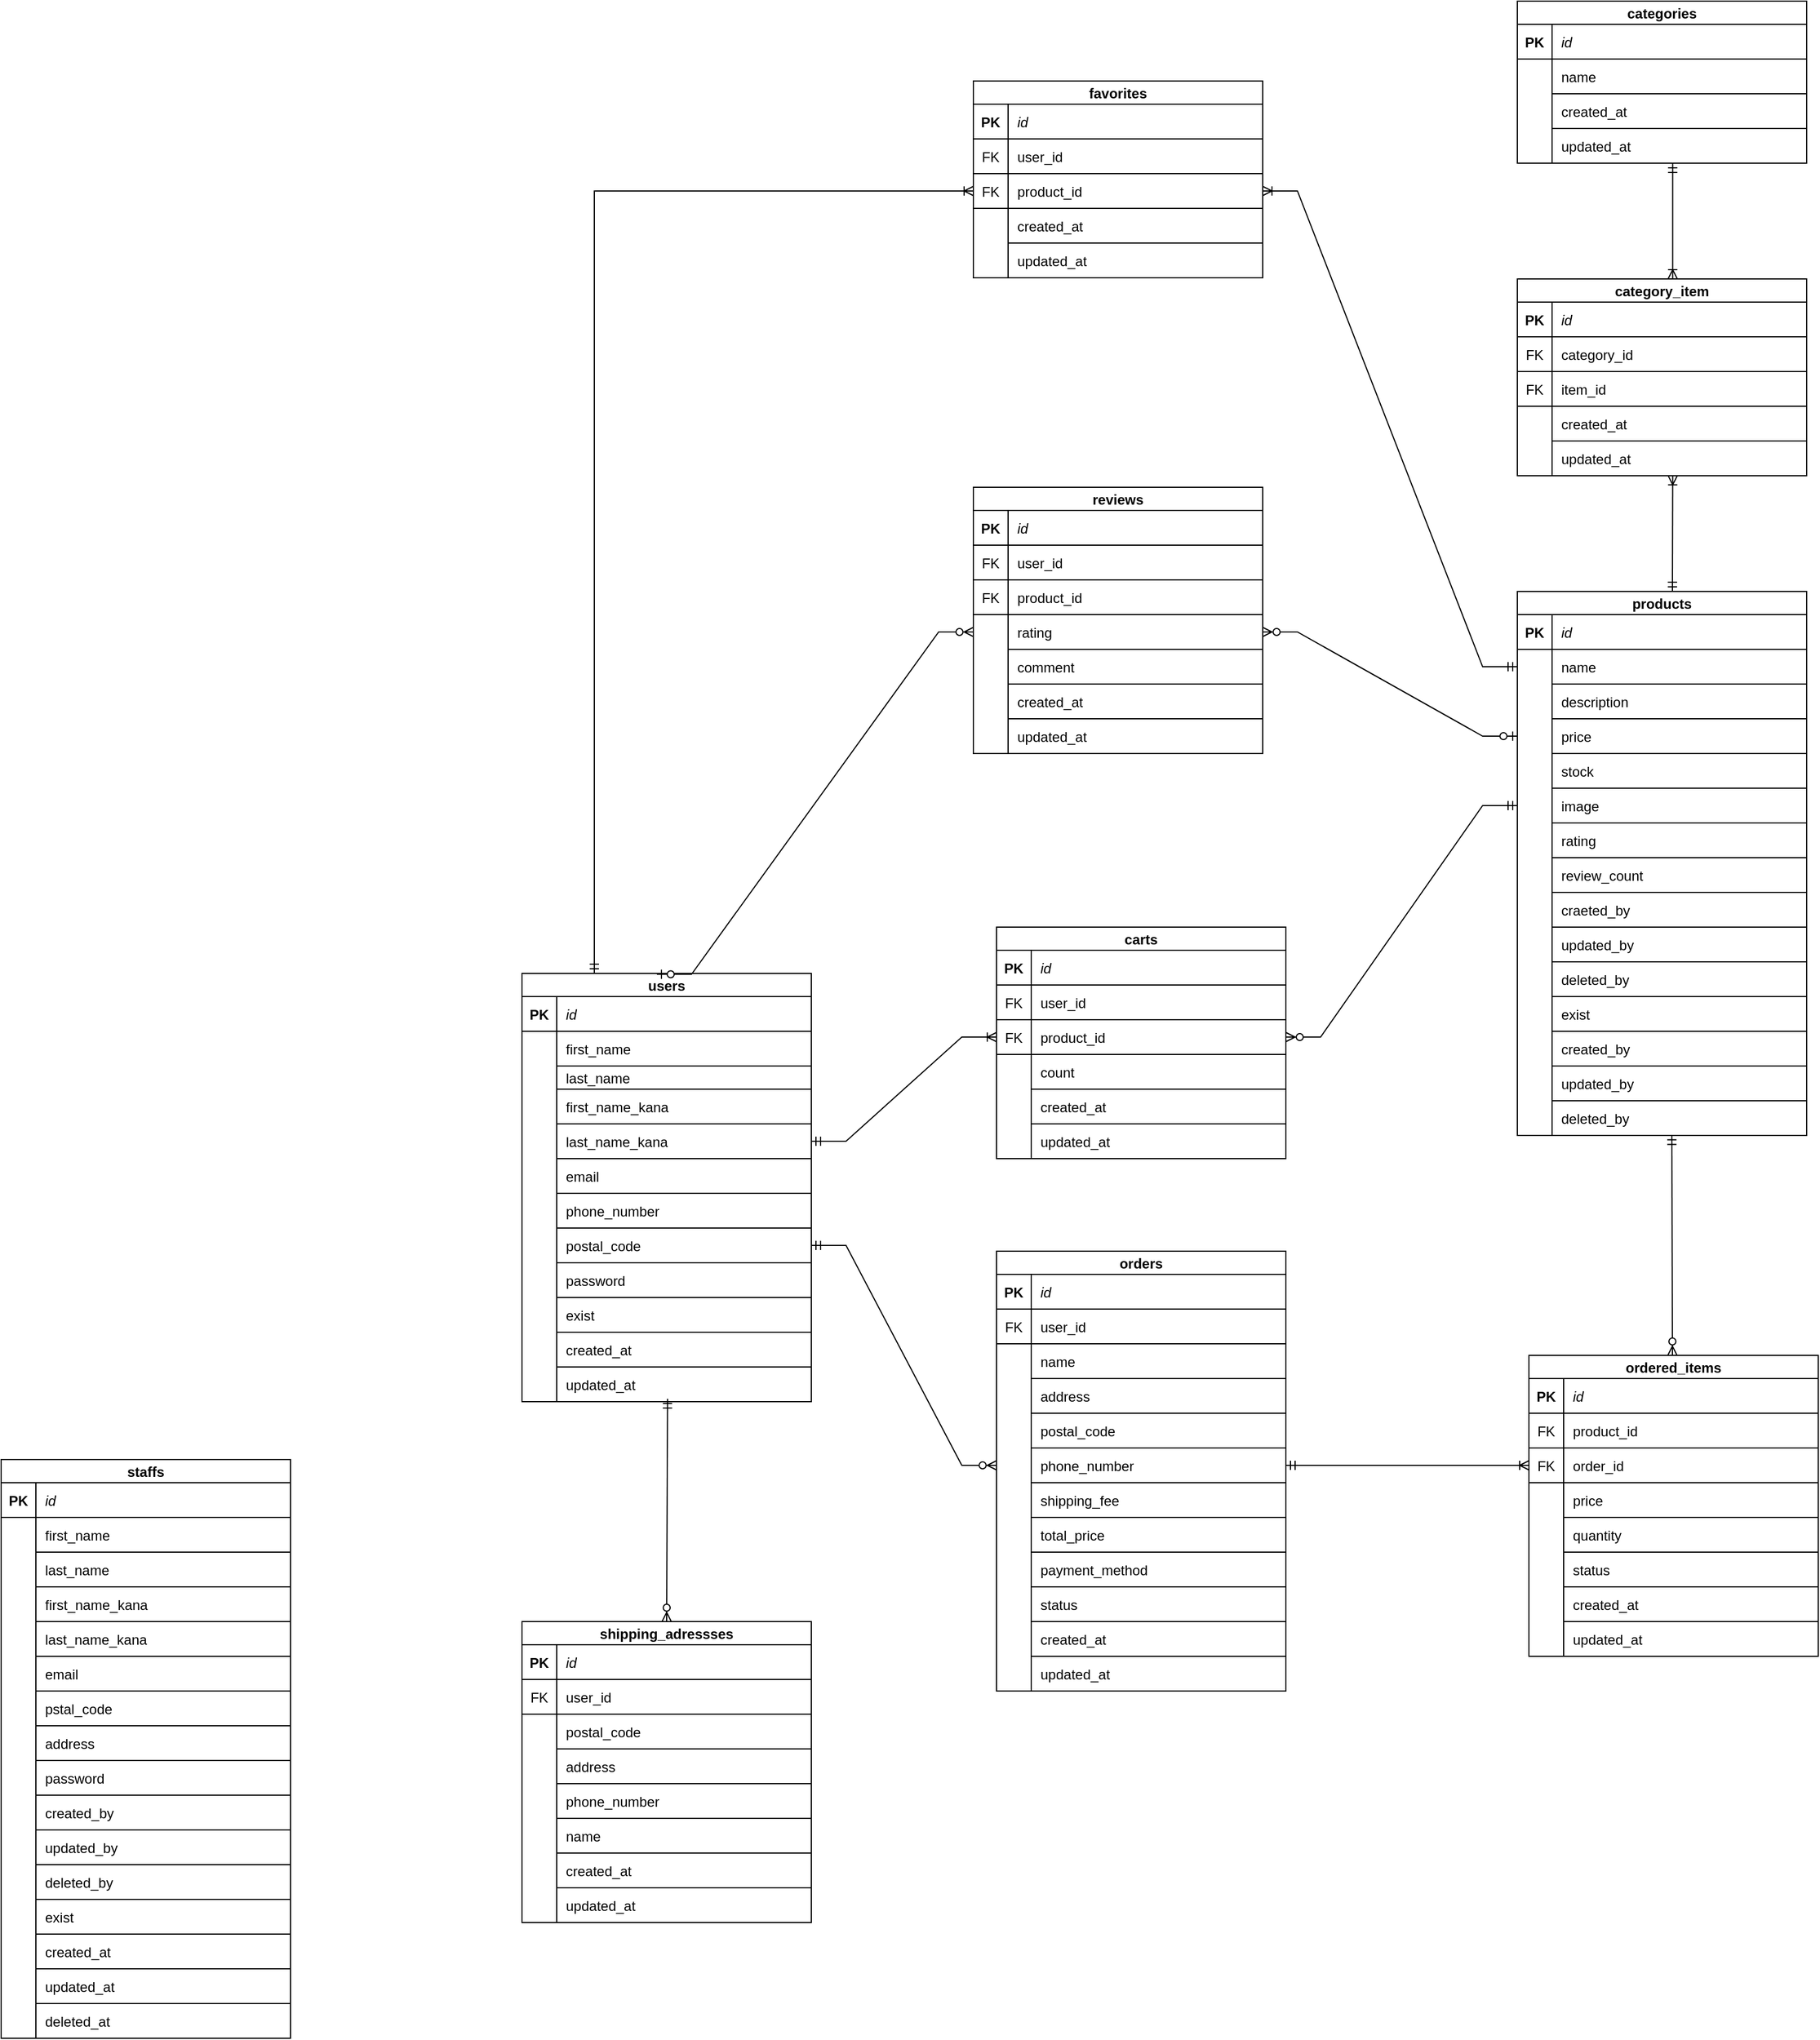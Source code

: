 <mxfile version="26.0.9">
  <diagram id="R2lEEEUBdFMjLlhIrx00" name="Page-1">
    <mxGraphModel dx="835" dy="1720" grid="1" gridSize="10" guides="1" tooltips="1" connect="1" arrows="1" fold="1" page="1" pageScale="1" pageWidth="850" pageHeight="1100" math="0" shadow="0" extFonts="Permanent Marker^https://fonts.googleapis.com/css?family=Permanent+Marker">
      <root>
        <mxCell id="0" />
        <mxCell id="1" parent="0" />
        <mxCell id="C-vyLk0tnHw3VtMMgP7b-2" value="orders" style="shape=table;startSize=20;container=1;collapsible=1;childLayout=tableLayout;fixedRows=1;rowLines=0;fontStyle=1;align=center;resizeLast=1;" parent="1" vertex="1">
          <mxGeometry x="890" y="500" width="250" height="380" as="geometry" />
        </mxCell>
        <mxCell id="C-vyLk0tnHw3VtMMgP7b-3" value="" style="shape=partialRectangle;collapsible=0;dropTarget=0;pointerEvents=0;fillColor=none;points=[[0,0.5],[1,0.5]];portConstraint=eastwest;top=0;left=0;right=0;bottom=1;" parent="C-vyLk0tnHw3VtMMgP7b-2" vertex="1">
          <mxGeometry y="20" width="250" height="30" as="geometry" />
        </mxCell>
        <mxCell id="C-vyLk0tnHw3VtMMgP7b-4" value="PK" style="shape=partialRectangle;overflow=hidden;connectable=0;fillColor=none;top=0;left=0;bottom=0;right=0;fontStyle=1;" parent="C-vyLk0tnHw3VtMMgP7b-3" vertex="1">
          <mxGeometry width="30" height="30" as="geometry">
            <mxRectangle width="30" height="30" as="alternateBounds" />
          </mxGeometry>
        </mxCell>
        <mxCell id="C-vyLk0tnHw3VtMMgP7b-5" value="id" style="shape=partialRectangle;overflow=hidden;connectable=0;fillColor=none;top=0;left=0;bottom=0;right=0;align=left;spacingLeft=6;fontStyle=2;" parent="C-vyLk0tnHw3VtMMgP7b-3" vertex="1">
          <mxGeometry x="30" width="220" height="30" as="geometry">
            <mxRectangle width="220" height="30" as="alternateBounds" />
          </mxGeometry>
        </mxCell>
        <mxCell id="C-vyLk0tnHw3VtMMgP7b-6" value="" style="shape=partialRectangle;collapsible=0;dropTarget=0;pointerEvents=0;fillColor=none;points=[[0,0.5],[1,0.5]];portConstraint=eastwest;top=0;left=0;right=0;bottom=0;" parent="C-vyLk0tnHw3VtMMgP7b-2" vertex="1">
          <mxGeometry y="50" width="250" height="30" as="geometry" />
        </mxCell>
        <mxCell id="C-vyLk0tnHw3VtMMgP7b-7" value="FK" style="shape=partialRectangle;overflow=hidden;connectable=0;fillColor=none;top=0;left=0;bottom=1;right=0;" parent="C-vyLk0tnHw3VtMMgP7b-6" vertex="1">
          <mxGeometry width="30" height="30" as="geometry">
            <mxRectangle width="30" height="30" as="alternateBounds" />
          </mxGeometry>
        </mxCell>
        <mxCell id="C-vyLk0tnHw3VtMMgP7b-8" value="user_id" style="shape=partialRectangle;overflow=hidden;connectable=0;fillColor=none;top=0;left=0;bottom=1;right=0;align=left;spacingLeft=6;" parent="C-vyLk0tnHw3VtMMgP7b-6" vertex="1">
          <mxGeometry x="30" width="220" height="30" as="geometry">
            <mxRectangle width="220" height="30" as="alternateBounds" />
          </mxGeometry>
        </mxCell>
        <mxCell id="C-vyLk0tnHw3VtMMgP7b-9" value="" style="shape=partialRectangle;collapsible=0;dropTarget=0;pointerEvents=0;fillColor=none;points=[[0,0.5],[1,0.5]];portConstraint=eastwest;top=0;left=0;right=0;bottom=0;" parent="C-vyLk0tnHw3VtMMgP7b-2" vertex="1">
          <mxGeometry y="80" width="250" height="30" as="geometry" />
        </mxCell>
        <mxCell id="C-vyLk0tnHw3VtMMgP7b-10" value="" style="shape=partialRectangle;overflow=hidden;connectable=0;fillColor=none;top=0;left=0;bottom=0;right=0;" parent="C-vyLk0tnHw3VtMMgP7b-9" vertex="1">
          <mxGeometry width="30" height="30" as="geometry">
            <mxRectangle width="30" height="30" as="alternateBounds" />
          </mxGeometry>
        </mxCell>
        <mxCell id="C-vyLk0tnHw3VtMMgP7b-11" value="name" style="shape=partialRectangle;overflow=hidden;connectable=0;fillColor=none;top=0;left=0;bottom=1;right=0;align=left;spacingLeft=6;" parent="C-vyLk0tnHw3VtMMgP7b-9" vertex="1">
          <mxGeometry x="30" width="220" height="30" as="geometry">
            <mxRectangle width="220" height="30" as="alternateBounds" />
          </mxGeometry>
        </mxCell>
        <mxCell id="V0J0-7wn6Jt7fDUyr2-t-88" value="" style="shape=partialRectangle;collapsible=0;dropTarget=0;pointerEvents=0;fillColor=none;points=[[0,0.5],[1,0.5]];portConstraint=eastwest;top=0;left=0;right=0;bottom=0;" parent="C-vyLk0tnHw3VtMMgP7b-2" vertex="1">
          <mxGeometry y="110" width="250" height="30" as="geometry" />
        </mxCell>
        <mxCell id="V0J0-7wn6Jt7fDUyr2-t-89" value="" style="shape=partialRectangle;overflow=hidden;connectable=0;fillColor=none;top=0;left=0;bottom=0;right=0;" parent="V0J0-7wn6Jt7fDUyr2-t-88" vertex="1">
          <mxGeometry width="30" height="30" as="geometry">
            <mxRectangle width="30" height="30" as="alternateBounds" />
          </mxGeometry>
        </mxCell>
        <mxCell id="V0J0-7wn6Jt7fDUyr2-t-90" value="address" style="shape=partialRectangle;overflow=hidden;connectable=0;fillColor=none;top=0;left=0;bottom=1;right=0;align=left;spacingLeft=6;" parent="V0J0-7wn6Jt7fDUyr2-t-88" vertex="1">
          <mxGeometry x="30" width="220" height="30" as="geometry">
            <mxRectangle width="220" height="30" as="alternateBounds" />
          </mxGeometry>
        </mxCell>
        <mxCell id="V0J0-7wn6Jt7fDUyr2-t-91" value="" style="shape=partialRectangle;collapsible=0;dropTarget=0;pointerEvents=0;fillColor=none;points=[[0,0.5],[1,0.5]];portConstraint=eastwest;top=0;left=0;right=0;bottom=0;" parent="C-vyLk0tnHw3VtMMgP7b-2" vertex="1">
          <mxGeometry y="140" width="250" height="30" as="geometry" />
        </mxCell>
        <mxCell id="V0J0-7wn6Jt7fDUyr2-t-92" value="" style="shape=partialRectangle;overflow=hidden;connectable=0;fillColor=none;top=0;left=0;bottom=0;right=0;" parent="V0J0-7wn6Jt7fDUyr2-t-91" vertex="1">
          <mxGeometry width="30" height="30" as="geometry">
            <mxRectangle width="30" height="30" as="alternateBounds" />
          </mxGeometry>
        </mxCell>
        <mxCell id="V0J0-7wn6Jt7fDUyr2-t-93" value="postal_code" style="shape=partialRectangle;overflow=hidden;connectable=0;fillColor=none;top=0;left=0;bottom=1;right=0;align=left;spacingLeft=6;" parent="V0J0-7wn6Jt7fDUyr2-t-91" vertex="1">
          <mxGeometry x="30" width="220" height="30" as="geometry">
            <mxRectangle width="220" height="30" as="alternateBounds" />
          </mxGeometry>
        </mxCell>
        <mxCell id="V0J0-7wn6Jt7fDUyr2-t-94" value="" style="shape=partialRectangle;collapsible=0;dropTarget=0;pointerEvents=0;fillColor=none;points=[[0,0.5],[1,0.5]];portConstraint=eastwest;top=0;left=0;right=0;bottom=0;" parent="C-vyLk0tnHw3VtMMgP7b-2" vertex="1">
          <mxGeometry y="170" width="250" height="30" as="geometry" />
        </mxCell>
        <mxCell id="V0J0-7wn6Jt7fDUyr2-t-95" value="" style="shape=partialRectangle;overflow=hidden;connectable=0;fillColor=none;top=0;left=0;bottom=0;right=0;" parent="V0J0-7wn6Jt7fDUyr2-t-94" vertex="1">
          <mxGeometry width="30" height="30" as="geometry">
            <mxRectangle width="30" height="30" as="alternateBounds" />
          </mxGeometry>
        </mxCell>
        <mxCell id="V0J0-7wn6Jt7fDUyr2-t-96" value="phone_number" style="shape=partialRectangle;overflow=hidden;connectable=0;fillColor=none;top=0;left=0;bottom=1;right=0;align=left;spacingLeft=6;" parent="V0J0-7wn6Jt7fDUyr2-t-94" vertex="1">
          <mxGeometry x="30" width="220" height="30" as="geometry">
            <mxRectangle width="220" height="30" as="alternateBounds" />
          </mxGeometry>
        </mxCell>
        <mxCell id="V0J0-7wn6Jt7fDUyr2-t-97" value="" style="shape=partialRectangle;collapsible=0;dropTarget=0;pointerEvents=0;fillColor=none;points=[[0,0.5],[1,0.5]];portConstraint=eastwest;top=0;left=0;right=0;bottom=0;" parent="C-vyLk0tnHw3VtMMgP7b-2" vertex="1">
          <mxGeometry y="200" width="250" height="30" as="geometry" />
        </mxCell>
        <mxCell id="V0J0-7wn6Jt7fDUyr2-t-98" value="" style="shape=partialRectangle;overflow=hidden;connectable=0;fillColor=none;top=0;left=0;bottom=0;right=0;" parent="V0J0-7wn6Jt7fDUyr2-t-97" vertex="1">
          <mxGeometry width="30" height="30" as="geometry">
            <mxRectangle width="30" height="30" as="alternateBounds" />
          </mxGeometry>
        </mxCell>
        <mxCell id="V0J0-7wn6Jt7fDUyr2-t-99" value="shipping_fee" style="shape=partialRectangle;overflow=hidden;connectable=0;fillColor=none;top=0;left=0;bottom=1;right=0;align=left;spacingLeft=6;" parent="V0J0-7wn6Jt7fDUyr2-t-97" vertex="1">
          <mxGeometry x="30" width="220" height="30" as="geometry">
            <mxRectangle width="220" height="30" as="alternateBounds" />
          </mxGeometry>
        </mxCell>
        <mxCell id="V0J0-7wn6Jt7fDUyr2-t-100" value="" style="shape=partialRectangle;collapsible=0;dropTarget=0;pointerEvents=0;fillColor=none;points=[[0,0.5],[1,0.5]];portConstraint=eastwest;top=0;left=0;right=0;bottom=0;" parent="C-vyLk0tnHw3VtMMgP7b-2" vertex="1">
          <mxGeometry y="230" width="250" height="30" as="geometry" />
        </mxCell>
        <mxCell id="V0J0-7wn6Jt7fDUyr2-t-101" value="" style="shape=partialRectangle;overflow=hidden;connectable=0;fillColor=none;top=0;left=0;bottom=0;right=0;" parent="V0J0-7wn6Jt7fDUyr2-t-100" vertex="1">
          <mxGeometry width="30" height="30" as="geometry">
            <mxRectangle width="30" height="30" as="alternateBounds" />
          </mxGeometry>
        </mxCell>
        <mxCell id="V0J0-7wn6Jt7fDUyr2-t-102" value="total_price" style="shape=partialRectangle;overflow=hidden;connectable=0;fillColor=none;top=0;left=0;bottom=1;right=0;align=left;spacingLeft=6;" parent="V0J0-7wn6Jt7fDUyr2-t-100" vertex="1">
          <mxGeometry x="30" width="220" height="30" as="geometry">
            <mxRectangle width="220" height="30" as="alternateBounds" />
          </mxGeometry>
        </mxCell>
        <mxCell id="V0J0-7wn6Jt7fDUyr2-t-103" value="" style="shape=partialRectangle;collapsible=0;dropTarget=0;pointerEvents=0;fillColor=none;points=[[0,0.5],[1,0.5]];portConstraint=eastwest;top=0;left=0;right=0;bottom=0;" parent="C-vyLk0tnHw3VtMMgP7b-2" vertex="1">
          <mxGeometry y="260" width="250" height="30" as="geometry" />
        </mxCell>
        <mxCell id="V0J0-7wn6Jt7fDUyr2-t-104" value="" style="shape=partialRectangle;overflow=hidden;connectable=0;fillColor=none;top=0;left=0;bottom=0;right=0;" parent="V0J0-7wn6Jt7fDUyr2-t-103" vertex="1">
          <mxGeometry width="30" height="30" as="geometry">
            <mxRectangle width="30" height="30" as="alternateBounds" />
          </mxGeometry>
        </mxCell>
        <mxCell id="V0J0-7wn6Jt7fDUyr2-t-105" value="payment_method" style="shape=partialRectangle;overflow=hidden;connectable=0;fillColor=none;top=0;left=0;bottom=1;right=0;align=left;spacingLeft=6;" parent="V0J0-7wn6Jt7fDUyr2-t-103" vertex="1">
          <mxGeometry x="30" width="220" height="30" as="geometry">
            <mxRectangle width="220" height="30" as="alternateBounds" />
          </mxGeometry>
        </mxCell>
        <mxCell id="V0J0-7wn6Jt7fDUyr2-t-106" value="" style="shape=partialRectangle;collapsible=0;dropTarget=0;pointerEvents=0;fillColor=none;points=[[0,0.5],[1,0.5]];portConstraint=eastwest;top=0;left=0;right=0;bottom=0;" parent="C-vyLk0tnHw3VtMMgP7b-2" vertex="1">
          <mxGeometry y="290" width="250" height="30" as="geometry" />
        </mxCell>
        <mxCell id="V0J0-7wn6Jt7fDUyr2-t-107" value="" style="shape=partialRectangle;overflow=hidden;connectable=0;fillColor=none;top=0;left=0;bottom=0;right=0;" parent="V0J0-7wn6Jt7fDUyr2-t-106" vertex="1">
          <mxGeometry width="30" height="30" as="geometry">
            <mxRectangle width="30" height="30" as="alternateBounds" />
          </mxGeometry>
        </mxCell>
        <mxCell id="V0J0-7wn6Jt7fDUyr2-t-108" value="status" style="shape=partialRectangle;overflow=hidden;connectable=0;fillColor=none;top=0;left=0;bottom=1;right=0;align=left;spacingLeft=6;" parent="V0J0-7wn6Jt7fDUyr2-t-106" vertex="1">
          <mxGeometry x="30" width="220" height="30" as="geometry">
            <mxRectangle width="220" height="30" as="alternateBounds" />
          </mxGeometry>
        </mxCell>
        <mxCell id="V0J0-7wn6Jt7fDUyr2-t-109" value="" style="shape=partialRectangle;collapsible=0;dropTarget=0;pointerEvents=0;fillColor=none;points=[[0,0.5],[1,0.5]];portConstraint=eastwest;top=0;left=0;right=0;bottom=0;" parent="C-vyLk0tnHw3VtMMgP7b-2" vertex="1">
          <mxGeometry y="320" width="250" height="30" as="geometry" />
        </mxCell>
        <mxCell id="V0J0-7wn6Jt7fDUyr2-t-110" value="" style="shape=partialRectangle;overflow=hidden;connectable=0;fillColor=none;top=0;left=0;bottom=0;right=0;" parent="V0J0-7wn6Jt7fDUyr2-t-109" vertex="1">
          <mxGeometry width="30" height="30" as="geometry">
            <mxRectangle width="30" height="30" as="alternateBounds" />
          </mxGeometry>
        </mxCell>
        <mxCell id="V0J0-7wn6Jt7fDUyr2-t-111" value="created_at" style="shape=partialRectangle;overflow=hidden;connectable=0;fillColor=none;top=0;left=0;bottom=1;right=0;align=left;spacingLeft=6;" parent="V0J0-7wn6Jt7fDUyr2-t-109" vertex="1">
          <mxGeometry x="30" width="220" height="30" as="geometry">
            <mxRectangle width="220" height="30" as="alternateBounds" />
          </mxGeometry>
        </mxCell>
        <mxCell id="V0J0-7wn6Jt7fDUyr2-t-112" value="" style="shape=partialRectangle;collapsible=0;dropTarget=0;pointerEvents=0;fillColor=none;points=[[0,0.5],[1,0.5]];portConstraint=eastwest;top=0;left=0;right=0;bottom=0;" parent="C-vyLk0tnHw3VtMMgP7b-2" vertex="1">
          <mxGeometry y="350" width="250" height="30" as="geometry" />
        </mxCell>
        <mxCell id="V0J0-7wn6Jt7fDUyr2-t-113" value="" style="shape=partialRectangle;overflow=hidden;connectable=0;fillColor=none;top=0;left=0;bottom=0;right=0;" parent="V0J0-7wn6Jt7fDUyr2-t-112" vertex="1">
          <mxGeometry width="30" height="30" as="geometry">
            <mxRectangle width="30" height="30" as="alternateBounds" />
          </mxGeometry>
        </mxCell>
        <mxCell id="V0J0-7wn6Jt7fDUyr2-t-114" value="updated_at" style="shape=partialRectangle;overflow=hidden;connectable=0;fillColor=none;top=0;left=0;bottom=1;right=0;align=left;spacingLeft=6;" parent="V0J0-7wn6Jt7fDUyr2-t-112" vertex="1">
          <mxGeometry x="30" width="220" height="30" as="geometry">
            <mxRectangle width="220" height="30" as="alternateBounds" />
          </mxGeometry>
        </mxCell>
        <mxCell id="V0J0-7wn6Jt7fDUyr2-t-68" value="carts" style="shape=table;startSize=20;container=1;collapsible=1;childLayout=tableLayout;fixedRows=1;rowLines=0;fontStyle=1;align=center;resizeLast=1;" parent="1" vertex="1">
          <mxGeometry x="890" y="220" width="250" height="200" as="geometry" />
        </mxCell>
        <mxCell id="V0J0-7wn6Jt7fDUyr2-t-69" value="" style="shape=partialRectangle;collapsible=0;dropTarget=0;pointerEvents=0;fillColor=none;points=[[0,0.5],[1,0.5]];portConstraint=eastwest;top=0;left=0;right=0;bottom=1;" parent="V0J0-7wn6Jt7fDUyr2-t-68" vertex="1">
          <mxGeometry y="20" width="250" height="30" as="geometry" />
        </mxCell>
        <mxCell id="V0J0-7wn6Jt7fDUyr2-t-70" value="PK" style="shape=partialRectangle;overflow=hidden;connectable=0;fillColor=none;top=0;left=0;bottom=0;right=0;fontStyle=1;" parent="V0J0-7wn6Jt7fDUyr2-t-69" vertex="1">
          <mxGeometry width="30" height="30" as="geometry">
            <mxRectangle width="30" height="30" as="alternateBounds" />
          </mxGeometry>
        </mxCell>
        <mxCell id="V0J0-7wn6Jt7fDUyr2-t-71" value="id" style="shape=partialRectangle;overflow=hidden;connectable=0;fillColor=none;top=0;left=0;bottom=0;right=0;align=left;spacingLeft=6;fontStyle=2;" parent="V0J0-7wn6Jt7fDUyr2-t-69" vertex="1">
          <mxGeometry x="30" width="220" height="30" as="geometry">
            <mxRectangle width="220" height="30" as="alternateBounds" />
          </mxGeometry>
        </mxCell>
        <mxCell id="V0J0-7wn6Jt7fDUyr2-t-72" value="" style="shape=partialRectangle;collapsible=0;dropTarget=0;pointerEvents=0;fillColor=none;points=[[0,0.5],[1,0.5]];portConstraint=eastwest;top=0;left=0;right=0;bottom=0;" parent="V0J0-7wn6Jt7fDUyr2-t-68" vertex="1">
          <mxGeometry y="50" width="250" height="30" as="geometry" />
        </mxCell>
        <mxCell id="V0J0-7wn6Jt7fDUyr2-t-73" value="FK" style="shape=partialRectangle;overflow=hidden;connectable=0;fillColor=none;top=0;left=0;bottom=1;right=0;" parent="V0J0-7wn6Jt7fDUyr2-t-72" vertex="1">
          <mxGeometry width="30" height="30" as="geometry">
            <mxRectangle width="30" height="30" as="alternateBounds" />
          </mxGeometry>
        </mxCell>
        <mxCell id="V0J0-7wn6Jt7fDUyr2-t-74" value="user_id" style="shape=partialRectangle;overflow=hidden;connectable=0;fillColor=none;top=0;left=0;bottom=1;right=0;align=left;spacingLeft=6;" parent="V0J0-7wn6Jt7fDUyr2-t-72" vertex="1">
          <mxGeometry x="30" width="220" height="30" as="geometry">
            <mxRectangle width="220" height="30" as="alternateBounds" />
          </mxGeometry>
        </mxCell>
        <mxCell id="V0J0-7wn6Jt7fDUyr2-t-75" value="" style="shape=partialRectangle;collapsible=0;dropTarget=0;pointerEvents=0;fillColor=none;points=[[0,0.5],[1,0.5]];portConstraint=eastwest;top=0;left=0;right=0;bottom=0;" parent="V0J0-7wn6Jt7fDUyr2-t-68" vertex="1">
          <mxGeometry y="80" width="250" height="30" as="geometry" />
        </mxCell>
        <mxCell id="V0J0-7wn6Jt7fDUyr2-t-76" value="FK" style="shape=partialRectangle;overflow=hidden;connectable=0;fillColor=none;top=0;left=0;bottom=1;right=0;" parent="V0J0-7wn6Jt7fDUyr2-t-75" vertex="1">
          <mxGeometry width="30" height="30" as="geometry">
            <mxRectangle width="30" height="30" as="alternateBounds" />
          </mxGeometry>
        </mxCell>
        <mxCell id="V0J0-7wn6Jt7fDUyr2-t-77" value="product_id" style="shape=partialRectangle;overflow=hidden;connectable=0;fillColor=none;top=0;left=0;bottom=1;right=0;align=left;spacingLeft=6;" parent="V0J0-7wn6Jt7fDUyr2-t-75" vertex="1">
          <mxGeometry x="30" width="220" height="30" as="geometry">
            <mxRectangle width="220" height="30" as="alternateBounds" />
          </mxGeometry>
        </mxCell>
        <mxCell id="V0J0-7wn6Jt7fDUyr2-t-115" value="" style="shape=partialRectangle;collapsible=0;dropTarget=0;pointerEvents=0;fillColor=none;points=[[0,0.5],[1,0.5]];portConstraint=eastwest;top=0;left=0;right=0;bottom=0;" parent="V0J0-7wn6Jt7fDUyr2-t-68" vertex="1">
          <mxGeometry y="110" width="250" height="30" as="geometry" />
        </mxCell>
        <mxCell id="V0J0-7wn6Jt7fDUyr2-t-116" value="" style="shape=partialRectangle;overflow=hidden;connectable=0;fillColor=none;top=0;left=0;bottom=0;right=0;" parent="V0J0-7wn6Jt7fDUyr2-t-115" vertex="1">
          <mxGeometry width="30" height="30" as="geometry">
            <mxRectangle width="30" height="30" as="alternateBounds" />
          </mxGeometry>
        </mxCell>
        <mxCell id="V0J0-7wn6Jt7fDUyr2-t-117" value="count" style="shape=partialRectangle;overflow=hidden;connectable=0;fillColor=none;top=0;left=0;bottom=1;right=0;align=left;spacingLeft=6;" parent="V0J0-7wn6Jt7fDUyr2-t-115" vertex="1">
          <mxGeometry x="30" width="220" height="30" as="geometry">
            <mxRectangle width="220" height="30" as="alternateBounds" />
          </mxGeometry>
        </mxCell>
        <mxCell id="V0J0-7wn6Jt7fDUyr2-t-118" value="" style="shape=partialRectangle;collapsible=0;dropTarget=0;pointerEvents=0;fillColor=none;points=[[0,0.5],[1,0.5]];portConstraint=eastwest;top=0;left=0;right=0;bottom=0;" parent="V0J0-7wn6Jt7fDUyr2-t-68" vertex="1">
          <mxGeometry y="140" width="250" height="30" as="geometry" />
        </mxCell>
        <mxCell id="V0J0-7wn6Jt7fDUyr2-t-119" value="" style="shape=partialRectangle;overflow=hidden;connectable=0;fillColor=none;top=0;left=0;bottom=0;right=0;" parent="V0J0-7wn6Jt7fDUyr2-t-118" vertex="1">
          <mxGeometry width="30" height="30" as="geometry">
            <mxRectangle width="30" height="30" as="alternateBounds" />
          </mxGeometry>
        </mxCell>
        <mxCell id="V0J0-7wn6Jt7fDUyr2-t-120" value="created_at" style="shape=partialRectangle;overflow=hidden;connectable=0;fillColor=none;top=0;left=0;bottom=1;right=0;align=left;spacingLeft=6;" parent="V0J0-7wn6Jt7fDUyr2-t-118" vertex="1">
          <mxGeometry x="30" width="220" height="30" as="geometry">
            <mxRectangle width="220" height="30" as="alternateBounds" />
          </mxGeometry>
        </mxCell>
        <mxCell id="V0J0-7wn6Jt7fDUyr2-t-121" value="" style="shape=partialRectangle;collapsible=0;dropTarget=0;pointerEvents=0;fillColor=none;points=[[0,0.5],[1,0.5]];portConstraint=eastwest;top=0;left=0;right=0;bottom=0;" parent="V0J0-7wn6Jt7fDUyr2-t-68" vertex="1">
          <mxGeometry y="170" width="250" height="30" as="geometry" />
        </mxCell>
        <mxCell id="V0J0-7wn6Jt7fDUyr2-t-122" value="" style="shape=partialRectangle;overflow=hidden;connectable=0;fillColor=none;top=0;left=0;bottom=0;right=0;" parent="V0J0-7wn6Jt7fDUyr2-t-121" vertex="1">
          <mxGeometry width="30" height="30" as="geometry">
            <mxRectangle width="30" height="30" as="alternateBounds" />
          </mxGeometry>
        </mxCell>
        <mxCell id="V0J0-7wn6Jt7fDUyr2-t-123" value="updated_at" style="shape=partialRectangle;overflow=hidden;connectable=0;fillColor=none;top=0;left=0;bottom=1;right=0;align=left;spacingLeft=6;" parent="V0J0-7wn6Jt7fDUyr2-t-121" vertex="1">
          <mxGeometry x="30" width="220" height="30" as="geometry">
            <mxRectangle width="220" height="30" as="alternateBounds" />
          </mxGeometry>
        </mxCell>
        <mxCell id="V0J0-7wn6Jt7fDUyr2-t-78" value="staffs" style="shape=table;startSize=20;container=1;collapsible=1;childLayout=tableLayout;fixedRows=1;rowLines=0;fontStyle=1;align=center;resizeLast=1;" parent="1" vertex="1">
          <mxGeometry x="30" y="680" width="250" height="500" as="geometry" />
        </mxCell>
        <mxCell id="V0J0-7wn6Jt7fDUyr2-t-79" value="" style="shape=partialRectangle;collapsible=0;dropTarget=0;pointerEvents=0;fillColor=none;points=[[0,0.5],[1,0.5]];portConstraint=eastwest;top=0;left=0;right=0;bottom=1;" parent="V0J0-7wn6Jt7fDUyr2-t-78" vertex="1">
          <mxGeometry y="20" width="250" height="30" as="geometry" />
        </mxCell>
        <mxCell id="V0J0-7wn6Jt7fDUyr2-t-80" value="PK" style="shape=partialRectangle;overflow=hidden;connectable=0;fillColor=none;top=0;left=0;bottom=0;right=0;fontStyle=1;" parent="V0J0-7wn6Jt7fDUyr2-t-79" vertex="1">
          <mxGeometry width="30" height="30" as="geometry">
            <mxRectangle width="30" height="30" as="alternateBounds" />
          </mxGeometry>
        </mxCell>
        <mxCell id="V0J0-7wn6Jt7fDUyr2-t-81" value="id" style="shape=partialRectangle;overflow=hidden;connectable=0;fillColor=none;top=0;left=0;bottom=0;right=0;align=left;spacingLeft=6;fontStyle=2;" parent="V0J0-7wn6Jt7fDUyr2-t-79" vertex="1">
          <mxGeometry x="30" width="220" height="30" as="geometry">
            <mxRectangle width="220" height="30" as="alternateBounds" />
          </mxGeometry>
        </mxCell>
        <mxCell id="V0J0-7wn6Jt7fDUyr2-t-82" value="" style="shape=partialRectangle;collapsible=0;dropTarget=0;pointerEvents=0;fillColor=none;points=[[0,0.5],[1,0.5]];portConstraint=eastwest;top=0;left=0;right=0;bottom=0;" parent="V0J0-7wn6Jt7fDUyr2-t-78" vertex="1">
          <mxGeometry y="50" width="250" height="30" as="geometry" />
        </mxCell>
        <mxCell id="V0J0-7wn6Jt7fDUyr2-t-83" value="" style="shape=partialRectangle;overflow=hidden;connectable=0;fillColor=none;top=0;left=0;bottom=0;right=0;" parent="V0J0-7wn6Jt7fDUyr2-t-82" vertex="1">
          <mxGeometry width="30" height="30" as="geometry">
            <mxRectangle width="30" height="30" as="alternateBounds" />
          </mxGeometry>
        </mxCell>
        <mxCell id="V0J0-7wn6Jt7fDUyr2-t-84" value="first_name" style="shape=partialRectangle;overflow=hidden;connectable=0;fillColor=none;top=0;left=0;bottom=1;right=0;align=left;spacingLeft=6;" parent="V0J0-7wn6Jt7fDUyr2-t-82" vertex="1">
          <mxGeometry x="30" width="220" height="30" as="geometry">
            <mxRectangle width="220" height="30" as="alternateBounds" />
          </mxGeometry>
        </mxCell>
        <mxCell id="V0J0-7wn6Jt7fDUyr2-t-85" value="" style="shape=partialRectangle;collapsible=0;dropTarget=0;pointerEvents=0;fillColor=none;points=[[0,0.5],[1,0.5]];portConstraint=eastwest;top=0;left=0;right=0;bottom=0;" parent="V0J0-7wn6Jt7fDUyr2-t-78" vertex="1">
          <mxGeometry y="80" width="250" height="30" as="geometry" />
        </mxCell>
        <mxCell id="V0J0-7wn6Jt7fDUyr2-t-86" value="" style="shape=partialRectangle;overflow=hidden;connectable=0;fillColor=none;top=0;left=0;bottom=0;right=0;" parent="V0J0-7wn6Jt7fDUyr2-t-85" vertex="1">
          <mxGeometry width="30" height="30" as="geometry">
            <mxRectangle width="30" height="30" as="alternateBounds" />
          </mxGeometry>
        </mxCell>
        <mxCell id="V0J0-7wn6Jt7fDUyr2-t-87" value="last_name" style="shape=partialRectangle;overflow=hidden;connectable=0;fillColor=none;top=0;left=0;bottom=1;right=0;align=left;spacingLeft=6;" parent="V0J0-7wn6Jt7fDUyr2-t-85" vertex="1">
          <mxGeometry x="30" width="220" height="30" as="geometry">
            <mxRectangle width="220" height="30" as="alternateBounds" />
          </mxGeometry>
        </mxCell>
        <mxCell id="V0J0-7wn6Jt7fDUyr2-t-181" value="" style="shape=partialRectangle;collapsible=0;dropTarget=0;pointerEvents=0;fillColor=none;points=[[0,0.5],[1,0.5]];portConstraint=eastwest;top=0;left=0;right=0;bottom=0;" parent="V0J0-7wn6Jt7fDUyr2-t-78" vertex="1">
          <mxGeometry y="110" width="250" height="30" as="geometry" />
        </mxCell>
        <mxCell id="V0J0-7wn6Jt7fDUyr2-t-182" value="" style="shape=partialRectangle;overflow=hidden;connectable=0;fillColor=none;top=0;left=0;bottom=0;right=0;" parent="V0J0-7wn6Jt7fDUyr2-t-181" vertex="1">
          <mxGeometry width="30" height="30" as="geometry">
            <mxRectangle width="30" height="30" as="alternateBounds" />
          </mxGeometry>
        </mxCell>
        <mxCell id="V0J0-7wn6Jt7fDUyr2-t-183" value="first_name_kana" style="shape=partialRectangle;overflow=hidden;connectable=0;fillColor=none;top=0;left=0;bottom=1;right=0;align=left;spacingLeft=6;" parent="V0J0-7wn6Jt7fDUyr2-t-181" vertex="1">
          <mxGeometry x="30" width="220" height="30" as="geometry">
            <mxRectangle width="220" height="30" as="alternateBounds" />
          </mxGeometry>
        </mxCell>
        <mxCell id="V0J0-7wn6Jt7fDUyr2-t-184" value="" style="shape=partialRectangle;collapsible=0;dropTarget=0;pointerEvents=0;fillColor=none;points=[[0,0.5],[1,0.5]];portConstraint=eastwest;top=0;left=0;right=0;bottom=0;" parent="V0J0-7wn6Jt7fDUyr2-t-78" vertex="1">
          <mxGeometry y="140" width="250" height="30" as="geometry" />
        </mxCell>
        <mxCell id="V0J0-7wn6Jt7fDUyr2-t-185" value="" style="shape=partialRectangle;overflow=hidden;connectable=0;fillColor=none;top=0;left=0;bottom=0;right=0;" parent="V0J0-7wn6Jt7fDUyr2-t-184" vertex="1">
          <mxGeometry width="30" height="30" as="geometry">
            <mxRectangle width="30" height="30" as="alternateBounds" />
          </mxGeometry>
        </mxCell>
        <mxCell id="V0J0-7wn6Jt7fDUyr2-t-186" value="last_name_kana" style="shape=partialRectangle;overflow=hidden;connectable=0;fillColor=none;top=0;left=0;bottom=1;right=0;align=left;spacingLeft=6;" parent="V0J0-7wn6Jt7fDUyr2-t-184" vertex="1">
          <mxGeometry x="30" width="220" height="30" as="geometry">
            <mxRectangle width="220" height="30" as="alternateBounds" />
          </mxGeometry>
        </mxCell>
        <mxCell id="V0J0-7wn6Jt7fDUyr2-t-187" value="" style="shape=partialRectangle;collapsible=0;dropTarget=0;pointerEvents=0;fillColor=none;points=[[0,0.5],[1,0.5]];portConstraint=eastwest;top=0;left=0;right=0;bottom=0;" parent="V0J0-7wn6Jt7fDUyr2-t-78" vertex="1">
          <mxGeometry y="170" width="250" height="30" as="geometry" />
        </mxCell>
        <mxCell id="V0J0-7wn6Jt7fDUyr2-t-188" value="" style="shape=partialRectangle;overflow=hidden;connectable=0;fillColor=none;top=0;left=0;bottom=0;right=0;" parent="V0J0-7wn6Jt7fDUyr2-t-187" vertex="1">
          <mxGeometry width="30" height="30" as="geometry">
            <mxRectangle width="30" height="30" as="alternateBounds" />
          </mxGeometry>
        </mxCell>
        <mxCell id="V0J0-7wn6Jt7fDUyr2-t-189" value="email" style="shape=partialRectangle;overflow=hidden;connectable=0;fillColor=none;top=0;left=0;bottom=1;right=0;align=left;spacingLeft=6;" parent="V0J0-7wn6Jt7fDUyr2-t-187" vertex="1">
          <mxGeometry x="30" width="220" height="30" as="geometry">
            <mxRectangle width="220" height="30" as="alternateBounds" />
          </mxGeometry>
        </mxCell>
        <mxCell id="V0J0-7wn6Jt7fDUyr2-t-190" value="" style="shape=partialRectangle;collapsible=0;dropTarget=0;pointerEvents=0;fillColor=none;points=[[0,0.5],[1,0.5]];portConstraint=eastwest;top=0;left=0;right=0;bottom=0;" parent="V0J0-7wn6Jt7fDUyr2-t-78" vertex="1">
          <mxGeometry y="200" width="250" height="30" as="geometry" />
        </mxCell>
        <mxCell id="V0J0-7wn6Jt7fDUyr2-t-191" value="" style="shape=partialRectangle;overflow=hidden;connectable=0;fillColor=none;top=0;left=0;bottom=0;right=0;" parent="V0J0-7wn6Jt7fDUyr2-t-190" vertex="1">
          <mxGeometry width="30" height="30" as="geometry">
            <mxRectangle width="30" height="30" as="alternateBounds" />
          </mxGeometry>
        </mxCell>
        <mxCell id="V0J0-7wn6Jt7fDUyr2-t-192" value="pstal_code" style="shape=partialRectangle;overflow=hidden;connectable=0;fillColor=none;top=0;left=0;bottom=1;right=0;align=left;spacingLeft=6;" parent="V0J0-7wn6Jt7fDUyr2-t-190" vertex="1">
          <mxGeometry x="30" width="220" height="30" as="geometry">
            <mxRectangle width="220" height="30" as="alternateBounds" />
          </mxGeometry>
        </mxCell>
        <mxCell id="V0J0-7wn6Jt7fDUyr2-t-193" value="" style="shape=partialRectangle;collapsible=0;dropTarget=0;pointerEvents=0;fillColor=none;points=[[0,0.5],[1,0.5]];portConstraint=eastwest;top=0;left=0;right=0;bottom=0;" parent="V0J0-7wn6Jt7fDUyr2-t-78" vertex="1">
          <mxGeometry y="230" width="250" height="30" as="geometry" />
        </mxCell>
        <mxCell id="V0J0-7wn6Jt7fDUyr2-t-194" value="" style="shape=partialRectangle;overflow=hidden;connectable=0;fillColor=none;top=0;left=0;bottom=0;right=0;" parent="V0J0-7wn6Jt7fDUyr2-t-193" vertex="1">
          <mxGeometry width="30" height="30" as="geometry">
            <mxRectangle width="30" height="30" as="alternateBounds" />
          </mxGeometry>
        </mxCell>
        <mxCell id="V0J0-7wn6Jt7fDUyr2-t-195" value="address" style="shape=partialRectangle;overflow=hidden;connectable=0;fillColor=none;top=0;left=0;bottom=1;right=0;align=left;spacingLeft=6;" parent="V0J0-7wn6Jt7fDUyr2-t-193" vertex="1">
          <mxGeometry x="30" width="220" height="30" as="geometry">
            <mxRectangle width="220" height="30" as="alternateBounds" />
          </mxGeometry>
        </mxCell>
        <mxCell id="V0J0-7wn6Jt7fDUyr2-t-196" value="" style="shape=partialRectangle;collapsible=0;dropTarget=0;pointerEvents=0;fillColor=none;points=[[0,0.5],[1,0.5]];portConstraint=eastwest;top=0;left=0;right=0;bottom=0;" parent="V0J0-7wn6Jt7fDUyr2-t-78" vertex="1">
          <mxGeometry y="260" width="250" height="30" as="geometry" />
        </mxCell>
        <mxCell id="V0J0-7wn6Jt7fDUyr2-t-197" value="" style="shape=partialRectangle;overflow=hidden;connectable=0;fillColor=none;top=0;left=0;bottom=0;right=0;" parent="V0J0-7wn6Jt7fDUyr2-t-196" vertex="1">
          <mxGeometry width="30" height="30" as="geometry">
            <mxRectangle width="30" height="30" as="alternateBounds" />
          </mxGeometry>
        </mxCell>
        <mxCell id="V0J0-7wn6Jt7fDUyr2-t-198" value="password" style="shape=partialRectangle;overflow=hidden;connectable=0;fillColor=none;top=0;left=0;bottom=1;right=0;align=left;spacingLeft=6;" parent="V0J0-7wn6Jt7fDUyr2-t-196" vertex="1">
          <mxGeometry x="30" width="220" height="30" as="geometry">
            <mxRectangle width="220" height="30" as="alternateBounds" />
          </mxGeometry>
        </mxCell>
        <mxCell id="V0J0-7wn6Jt7fDUyr2-t-199" value="" style="shape=partialRectangle;collapsible=0;dropTarget=0;pointerEvents=0;fillColor=none;points=[[0,0.5],[1,0.5]];portConstraint=eastwest;top=0;left=0;right=0;bottom=0;" parent="V0J0-7wn6Jt7fDUyr2-t-78" vertex="1">
          <mxGeometry y="290" width="250" height="30" as="geometry" />
        </mxCell>
        <mxCell id="V0J0-7wn6Jt7fDUyr2-t-200" value="" style="shape=partialRectangle;overflow=hidden;connectable=0;fillColor=none;top=0;left=0;bottom=0;right=0;" parent="V0J0-7wn6Jt7fDUyr2-t-199" vertex="1">
          <mxGeometry width="30" height="30" as="geometry">
            <mxRectangle width="30" height="30" as="alternateBounds" />
          </mxGeometry>
        </mxCell>
        <mxCell id="V0J0-7wn6Jt7fDUyr2-t-201" value="created_by" style="shape=partialRectangle;overflow=hidden;connectable=0;fillColor=none;top=0;left=0;bottom=1;right=0;align=left;spacingLeft=6;" parent="V0J0-7wn6Jt7fDUyr2-t-199" vertex="1">
          <mxGeometry x="30" width="220" height="30" as="geometry">
            <mxRectangle width="220" height="30" as="alternateBounds" />
          </mxGeometry>
        </mxCell>
        <mxCell id="V0J0-7wn6Jt7fDUyr2-t-202" value="" style="shape=partialRectangle;collapsible=0;dropTarget=0;pointerEvents=0;fillColor=none;points=[[0,0.5],[1,0.5]];portConstraint=eastwest;top=0;left=0;right=0;bottom=0;" parent="V0J0-7wn6Jt7fDUyr2-t-78" vertex="1">
          <mxGeometry y="320" width="250" height="30" as="geometry" />
        </mxCell>
        <mxCell id="V0J0-7wn6Jt7fDUyr2-t-203" value="" style="shape=partialRectangle;overflow=hidden;connectable=0;fillColor=none;top=0;left=0;bottom=0;right=0;" parent="V0J0-7wn6Jt7fDUyr2-t-202" vertex="1">
          <mxGeometry width="30" height="30" as="geometry">
            <mxRectangle width="30" height="30" as="alternateBounds" />
          </mxGeometry>
        </mxCell>
        <mxCell id="V0J0-7wn6Jt7fDUyr2-t-204" value="updated_by" style="shape=partialRectangle;overflow=hidden;connectable=0;fillColor=none;top=0;left=0;bottom=1;right=0;align=left;spacingLeft=6;" parent="V0J0-7wn6Jt7fDUyr2-t-202" vertex="1">
          <mxGeometry x="30" width="220" height="30" as="geometry">
            <mxRectangle width="220" height="30" as="alternateBounds" />
          </mxGeometry>
        </mxCell>
        <mxCell id="V0J0-7wn6Jt7fDUyr2-t-205" value="" style="shape=partialRectangle;collapsible=0;dropTarget=0;pointerEvents=0;fillColor=none;points=[[0,0.5],[1,0.5]];portConstraint=eastwest;top=0;left=0;right=0;bottom=0;" parent="V0J0-7wn6Jt7fDUyr2-t-78" vertex="1">
          <mxGeometry y="350" width="250" height="30" as="geometry" />
        </mxCell>
        <mxCell id="V0J0-7wn6Jt7fDUyr2-t-206" value="" style="shape=partialRectangle;overflow=hidden;connectable=0;fillColor=none;top=0;left=0;bottom=0;right=0;" parent="V0J0-7wn6Jt7fDUyr2-t-205" vertex="1">
          <mxGeometry width="30" height="30" as="geometry">
            <mxRectangle width="30" height="30" as="alternateBounds" />
          </mxGeometry>
        </mxCell>
        <mxCell id="V0J0-7wn6Jt7fDUyr2-t-207" value="deleted_by" style="shape=partialRectangle;overflow=hidden;connectable=0;fillColor=none;top=0;left=0;bottom=1;right=0;align=left;spacingLeft=6;" parent="V0J0-7wn6Jt7fDUyr2-t-205" vertex="1">
          <mxGeometry x="30" width="220" height="30" as="geometry">
            <mxRectangle width="220" height="30" as="alternateBounds" />
          </mxGeometry>
        </mxCell>
        <mxCell id="V0J0-7wn6Jt7fDUyr2-t-208" value="" style="shape=partialRectangle;collapsible=0;dropTarget=0;pointerEvents=0;fillColor=none;points=[[0,0.5],[1,0.5]];portConstraint=eastwest;top=0;left=0;right=0;bottom=0;" parent="V0J0-7wn6Jt7fDUyr2-t-78" vertex="1">
          <mxGeometry y="380" width="250" height="30" as="geometry" />
        </mxCell>
        <mxCell id="V0J0-7wn6Jt7fDUyr2-t-209" value="" style="shape=partialRectangle;overflow=hidden;connectable=0;fillColor=none;top=0;left=0;bottom=0;right=0;" parent="V0J0-7wn6Jt7fDUyr2-t-208" vertex="1">
          <mxGeometry width="30" height="30" as="geometry">
            <mxRectangle width="30" height="30" as="alternateBounds" />
          </mxGeometry>
        </mxCell>
        <mxCell id="V0J0-7wn6Jt7fDUyr2-t-210" value="exist" style="shape=partialRectangle;overflow=hidden;connectable=0;fillColor=none;top=0;left=0;bottom=1;right=0;align=left;spacingLeft=6;" parent="V0J0-7wn6Jt7fDUyr2-t-208" vertex="1">
          <mxGeometry x="30" width="220" height="30" as="geometry">
            <mxRectangle width="220" height="30" as="alternateBounds" />
          </mxGeometry>
        </mxCell>
        <mxCell id="aUnR1pvHTI_9_iByvOJ6-33" value="" style="shape=partialRectangle;collapsible=0;dropTarget=0;pointerEvents=0;fillColor=none;points=[[0,0.5],[1,0.5]];portConstraint=eastwest;top=0;left=0;right=0;bottom=0;" parent="V0J0-7wn6Jt7fDUyr2-t-78" vertex="1">
          <mxGeometry y="410" width="250" height="30" as="geometry" />
        </mxCell>
        <mxCell id="aUnR1pvHTI_9_iByvOJ6-34" value="" style="shape=partialRectangle;overflow=hidden;connectable=0;fillColor=none;top=0;left=0;bottom=0;right=0;" parent="aUnR1pvHTI_9_iByvOJ6-33" vertex="1">
          <mxGeometry width="30" height="30" as="geometry">
            <mxRectangle width="30" height="30" as="alternateBounds" />
          </mxGeometry>
        </mxCell>
        <mxCell id="aUnR1pvHTI_9_iByvOJ6-35" value="created_at" style="shape=partialRectangle;overflow=hidden;connectable=0;fillColor=none;top=0;left=0;bottom=1;right=0;align=left;spacingLeft=6;" parent="aUnR1pvHTI_9_iByvOJ6-33" vertex="1">
          <mxGeometry x="30" width="220" height="30" as="geometry">
            <mxRectangle width="220" height="30" as="alternateBounds" />
          </mxGeometry>
        </mxCell>
        <mxCell id="aUnR1pvHTI_9_iByvOJ6-36" value="" style="shape=partialRectangle;collapsible=0;dropTarget=0;pointerEvents=0;fillColor=none;points=[[0,0.5],[1,0.5]];portConstraint=eastwest;top=0;left=0;right=0;bottom=0;" parent="V0J0-7wn6Jt7fDUyr2-t-78" vertex="1">
          <mxGeometry y="440" width="250" height="30" as="geometry" />
        </mxCell>
        <mxCell id="aUnR1pvHTI_9_iByvOJ6-37" value="" style="shape=partialRectangle;overflow=hidden;connectable=0;fillColor=none;top=0;left=0;bottom=0;right=0;" parent="aUnR1pvHTI_9_iByvOJ6-36" vertex="1">
          <mxGeometry width="30" height="30" as="geometry">
            <mxRectangle width="30" height="30" as="alternateBounds" />
          </mxGeometry>
        </mxCell>
        <mxCell id="aUnR1pvHTI_9_iByvOJ6-38" value="updated_at" style="shape=partialRectangle;overflow=hidden;connectable=0;fillColor=none;top=0;left=0;bottom=1;right=0;align=left;spacingLeft=6;" parent="aUnR1pvHTI_9_iByvOJ6-36" vertex="1">
          <mxGeometry x="30" width="220" height="30" as="geometry">
            <mxRectangle width="220" height="30" as="alternateBounds" />
          </mxGeometry>
        </mxCell>
        <mxCell id="aUnR1pvHTI_9_iByvOJ6-39" value="" style="shape=partialRectangle;collapsible=0;dropTarget=0;pointerEvents=0;fillColor=none;points=[[0,0.5],[1,0.5]];portConstraint=eastwest;top=0;left=0;right=0;bottom=0;" parent="V0J0-7wn6Jt7fDUyr2-t-78" vertex="1">
          <mxGeometry y="470" width="250" height="30" as="geometry" />
        </mxCell>
        <mxCell id="aUnR1pvHTI_9_iByvOJ6-40" value="" style="shape=partialRectangle;overflow=hidden;connectable=0;fillColor=none;top=0;left=0;bottom=0;right=0;" parent="aUnR1pvHTI_9_iByvOJ6-39" vertex="1">
          <mxGeometry width="30" height="30" as="geometry">
            <mxRectangle width="30" height="30" as="alternateBounds" />
          </mxGeometry>
        </mxCell>
        <mxCell id="aUnR1pvHTI_9_iByvOJ6-41" value="deleted_at" style="shape=partialRectangle;overflow=hidden;connectable=0;fillColor=none;top=0;left=0;bottom=1;right=0;align=left;spacingLeft=6;" parent="aUnR1pvHTI_9_iByvOJ6-39" vertex="1">
          <mxGeometry x="30" width="220" height="30" as="geometry">
            <mxRectangle width="220" height="30" as="alternateBounds" />
          </mxGeometry>
        </mxCell>
        <mxCell id="V0J0-7wn6Jt7fDUyr2-t-124" value="shipping_adressses" style="shape=table;startSize=20;container=1;collapsible=1;childLayout=tableLayout;fixedRows=1;rowLines=0;fontStyle=1;align=center;resizeLast=1;" parent="1" vertex="1">
          <mxGeometry x="480" y="820" width="250" height="260" as="geometry" />
        </mxCell>
        <mxCell id="V0J0-7wn6Jt7fDUyr2-t-125" value="" style="shape=partialRectangle;collapsible=0;dropTarget=0;pointerEvents=0;fillColor=none;points=[[0,0.5],[1,0.5]];portConstraint=eastwest;top=0;left=0;right=0;bottom=1;" parent="V0J0-7wn6Jt7fDUyr2-t-124" vertex="1">
          <mxGeometry y="20" width="250" height="30" as="geometry" />
        </mxCell>
        <mxCell id="V0J0-7wn6Jt7fDUyr2-t-126" value="PK" style="shape=partialRectangle;overflow=hidden;connectable=0;fillColor=none;top=0;left=0;bottom=0;right=0;fontStyle=1;" parent="V0J0-7wn6Jt7fDUyr2-t-125" vertex="1">
          <mxGeometry width="30" height="30" as="geometry">
            <mxRectangle width="30" height="30" as="alternateBounds" />
          </mxGeometry>
        </mxCell>
        <mxCell id="V0J0-7wn6Jt7fDUyr2-t-127" value="id" style="shape=partialRectangle;overflow=hidden;connectable=0;fillColor=none;top=0;left=0;bottom=0;right=0;align=left;spacingLeft=6;fontStyle=2;" parent="V0J0-7wn6Jt7fDUyr2-t-125" vertex="1">
          <mxGeometry x="30" width="220" height="30" as="geometry">
            <mxRectangle width="220" height="30" as="alternateBounds" />
          </mxGeometry>
        </mxCell>
        <mxCell id="V0J0-7wn6Jt7fDUyr2-t-131" value="" style="shape=partialRectangle;collapsible=0;dropTarget=0;pointerEvents=0;fillColor=none;points=[[0,0.5],[1,0.5]];portConstraint=eastwest;top=0;left=0;right=0;bottom=0;" parent="V0J0-7wn6Jt7fDUyr2-t-124" vertex="1">
          <mxGeometry y="50" width="250" height="30" as="geometry" />
        </mxCell>
        <mxCell id="V0J0-7wn6Jt7fDUyr2-t-132" value="FK" style="shape=partialRectangle;overflow=hidden;connectable=0;fillColor=none;top=0;left=0;bottom=1;right=0;" parent="V0J0-7wn6Jt7fDUyr2-t-131" vertex="1">
          <mxGeometry width="30" height="30" as="geometry">
            <mxRectangle width="30" height="30" as="alternateBounds" />
          </mxGeometry>
        </mxCell>
        <mxCell id="V0J0-7wn6Jt7fDUyr2-t-133" value="user_id" style="shape=partialRectangle;overflow=hidden;connectable=0;fillColor=none;top=0;left=0;bottom=1;right=0;align=left;spacingLeft=6;" parent="V0J0-7wn6Jt7fDUyr2-t-131" vertex="1">
          <mxGeometry x="30" width="220" height="30" as="geometry">
            <mxRectangle width="220" height="30" as="alternateBounds" />
          </mxGeometry>
        </mxCell>
        <mxCell id="V0J0-7wn6Jt7fDUyr2-t-236" value="" style="shape=partialRectangle;collapsible=0;dropTarget=0;pointerEvents=0;fillColor=none;points=[[0,0.5],[1,0.5]];portConstraint=eastwest;top=0;left=0;right=0;bottom=0;" parent="V0J0-7wn6Jt7fDUyr2-t-124" vertex="1">
          <mxGeometry y="80" width="250" height="30" as="geometry" />
        </mxCell>
        <mxCell id="V0J0-7wn6Jt7fDUyr2-t-237" value="" style="shape=partialRectangle;overflow=hidden;connectable=0;fillColor=none;top=0;left=0;bottom=0;right=0;" parent="V0J0-7wn6Jt7fDUyr2-t-236" vertex="1">
          <mxGeometry width="30" height="30" as="geometry">
            <mxRectangle width="30" height="30" as="alternateBounds" />
          </mxGeometry>
        </mxCell>
        <mxCell id="V0J0-7wn6Jt7fDUyr2-t-238" value="postal_code" style="shape=partialRectangle;overflow=hidden;connectable=0;fillColor=none;top=0;left=0;bottom=1;right=0;align=left;spacingLeft=6;" parent="V0J0-7wn6Jt7fDUyr2-t-236" vertex="1">
          <mxGeometry x="30" width="220" height="30" as="geometry">
            <mxRectangle width="220" height="30" as="alternateBounds" />
          </mxGeometry>
        </mxCell>
        <mxCell id="V0J0-7wn6Jt7fDUyr2-t-239" value="" style="shape=partialRectangle;collapsible=0;dropTarget=0;pointerEvents=0;fillColor=none;points=[[0,0.5],[1,0.5]];portConstraint=eastwest;top=0;left=0;right=0;bottom=0;" parent="V0J0-7wn6Jt7fDUyr2-t-124" vertex="1">
          <mxGeometry y="110" width="250" height="30" as="geometry" />
        </mxCell>
        <mxCell id="V0J0-7wn6Jt7fDUyr2-t-240" value="" style="shape=partialRectangle;overflow=hidden;connectable=0;fillColor=none;top=0;left=0;bottom=0;right=0;" parent="V0J0-7wn6Jt7fDUyr2-t-239" vertex="1">
          <mxGeometry width="30" height="30" as="geometry">
            <mxRectangle width="30" height="30" as="alternateBounds" />
          </mxGeometry>
        </mxCell>
        <mxCell id="V0J0-7wn6Jt7fDUyr2-t-241" value="address" style="shape=partialRectangle;overflow=hidden;connectable=0;fillColor=none;top=0;left=0;bottom=1;right=0;align=left;spacingLeft=6;" parent="V0J0-7wn6Jt7fDUyr2-t-239" vertex="1">
          <mxGeometry x="30" width="220" height="30" as="geometry">
            <mxRectangle width="220" height="30" as="alternateBounds" />
          </mxGeometry>
        </mxCell>
        <mxCell id="V0J0-7wn6Jt7fDUyr2-t-242" value="" style="shape=partialRectangle;collapsible=0;dropTarget=0;pointerEvents=0;fillColor=none;points=[[0,0.5],[1,0.5]];portConstraint=eastwest;top=0;left=0;right=0;bottom=0;" parent="V0J0-7wn6Jt7fDUyr2-t-124" vertex="1">
          <mxGeometry y="140" width="250" height="30" as="geometry" />
        </mxCell>
        <mxCell id="V0J0-7wn6Jt7fDUyr2-t-243" value="" style="shape=partialRectangle;overflow=hidden;connectable=0;fillColor=none;top=0;left=0;bottom=0;right=0;" parent="V0J0-7wn6Jt7fDUyr2-t-242" vertex="1">
          <mxGeometry width="30" height="30" as="geometry">
            <mxRectangle width="30" height="30" as="alternateBounds" />
          </mxGeometry>
        </mxCell>
        <mxCell id="V0J0-7wn6Jt7fDUyr2-t-244" value="phone_number" style="shape=partialRectangle;overflow=hidden;connectable=0;fillColor=none;top=0;left=0;bottom=1;right=0;align=left;spacingLeft=6;" parent="V0J0-7wn6Jt7fDUyr2-t-242" vertex="1">
          <mxGeometry x="30" width="220" height="30" as="geometry">
            <mxRectangle width="220" height="30" as="alternateBounds" />
          </mxGeometry>
        </mxCell>
        <mxCell id="V0J0-7wn6Jt7fDUyr2-t-245" value="" style="shape=partialRectangle;collapsible=0;dropTarget=0;pointerEvents=0;fillColor=none;points=[[0,0.5],[1,0.5]];portConstraint=eastwest;top=0;left=0;right=0;bottom=0;" parent="V0J0-7wn6Jt7fDUyr2-t-124" vertex="1">
          <mxGeometry y="170" width="250" height="30" as="geometry" />
        </mxCell>
        <mxCell id="V0J0-7wn6Jt7fDUyr2-t-246" value="" style="shape=partialRectangle;overflow=hidden;connectable=0;fillColor=none;top=0;left=0;bottom=0;right=0;" parent="V0J0-7wn6Jt7fDUyr2-t-245" vertex="1">
          <mxGeometry width="30" height="30" as="geometry">
            <mxRectangle width="30" height="30" as="alternateBounds" />
          </mxGeometry>
        </mxCell>
        <mxCell id="V0J0-7wn6Jt7fDUyr2-t-247" value="name" style="shape=partialRectangle;overflow=hidden;connectable=0;fillColor=none;top=0;left=0;bottom=1;right=0;align=left;spacingLeft=6;" parent="V0J0-7wn6Jt7fDUyr2-t-245" vertex="1">
          <mxGeometry x="30" width="220" height="30" as="geometry">
            <mxRectangle width="220" height="30" as="alternateBounds" />
          </mxGeometry>
        </mxCell>
        <mxCell id="V0J0-7wn6Jt7fDUyr2-t-248" value="" style="shape=partialRectangle;collapsible=0;dropTarget=0;pointerEvents=0;fillColor=none;points=[[0,0.5],[1,0.5]];portConstraint=eastwest;top=0;left=0;right=0;bottom=0;" parent="V0J0-7wn6Jt7fDUyr2-t-124" vertex="1">
          <mxGeometry y="200" width="250" height="30" as="geometry" />
        </mxCell>
        <mxCell id="V0J0-7wn6Jt7fDUyr2-t-249" value="" style="shape=partialRectangle;overflow=hidden;connectable=0;fillColor=none;top=0;left=0;bottom=0;right=0;" parent="V0J0-7wn6Jt7fDUyr2-t-248" vertex="1">
          <mxGeometry width="30" height="30" as="geometry">
            <mxRectangle width="30" height="30" as="alternateBounds" />
          </mxGeometry>
        </mxCell>
        <mxCell id="V0J0-7wn6Jt7fDUyr2-t-250" value="created_at" style="shape=partialRectangle;overflow=hidden;connectable=0;fillColor=none;top=0;left=0;bottom=1;right=0;align=left;spacingLeft=6;" parent="V0J0-7wn6Jt7fDUyr2-t-248" vertex="1">
          <mxGeometry x="30" width="220" height="30" as="geometry">
            <mxRectangle width="220" height="30" as="alternateBounds" />
          </mxGeometry>
        </mxCell>
        <mxCell id="V0J0-7wn6Jt7fDUyr2-t-251" value="" style="shape=partialRectangle;collapsible=0;dropTarget=0;pointerEvents=0;fillColor=none;points=[[0,0.5],[1,0.5]];portConstraint=eastwest;top=0;left=0;right=0;bottom=0;" parent="V0J0-7wn6Jt7fDUyr2-t-124" vertex="1">
          <mxGeometry y="230" width="250" height="30" as="geometry" />
        </mxCell>
        <mxCell id="V0J0-7wn6Jt7fDUyr2-t-252" value="" style="shape=partialRectangle;overflow=hidden;connectable=0;fillColor=none;top=0;left=0;bottom=0;right=0;" parent="V0J0-7wn6Jt7fDUyr2-t-251" vertex="1">
          <mxGeometry width="30" height="30" as="geometry">
            <mxRectangle width="30" height="30" as="alternateBounds" />
          </mxGeometry>
        </mxCell>
        <mxCell id="V0J0-7wn6Jt7fDUyr2-t-253" value="updated_at" style="shape=partialRectangle;overflow=hidden;connectable=0;fillColor=none;top=0;left=0;bottom=1;right=0;align=left;spacingLeft=6;" parent="V0J0-7wn6Jt7fDUyr2-t-251" vertex="1">
          <mxGeometry x="30" width="220" height="30" as="geometry">
            <mxRectangle width="220" height="30" as="alternateBounds" />
          </mxGeometry>
        </mxCell>
        <mxCell id="V0J0-7wn6Jt7fDUyr2-t-134" value="ordered_items" style="shape=table;startSize=20;container=1;collapsible=1;childLayout=tableLayout;fixedRows=1;rowLines=0;fontStyle=1;align=center;resizeLast=1;" parent="1" vertex="1">
          <mxGeometry x="1350" y="590" width="250" height="260" as="geometry" />
        </mxCell>
        <mxCell id="V0J0-7wn6Jt7fDUyr2-t-135" value="" style="shape=partialRectangle;collapsible=0;dropTarget=0;pointerEvents=0;fillColor=none;points=[[0,0.5],[1,0.5]];portConstraint=eastwest;top=0;left=0;right=0;bottom=1;" parent="V0J0-7wn6Jt7fDUyr2-t-134" vertex="1">
          <mxGeometry y="20" width="250" height="30" as="geometry" />
        </mxCell>
        <mxCell id="V0J0-7wn6Jt7fDUyr2-t-136" value="PK" style="shape=partialRectangle;overflow=hidden;connectable=0;fillColor=none;top=0;left=0;bottom=0;right=0;fontStyle=1;" parent="V0J0-7wn6Jt7fDUyr2-t-135" vertex="1">
          <mxGeometry width="30" height="30" as="geometry">
            <mxRectangle width="30" height="30" as="alternateBounds" />
          </mxGeometry>
        </mxCell>
        <mxCell id="V0J0-7wn6Jt7fDUyr2-t-137" value="id" style="shape=partialRectangle;overflow=hidden;connectable=0;fillColor=none;top=0;left=0;bottom=0;right=0;align=left;spacingLeft=6;fontStyle=2;" parent="V0J0-7wn6Jt7fDUyr2-t-135" vertex="1">
          <mxGeometry x="30" width="220" height="30" as="geometry">
            <mxRectangle width="220" height="30" as="alternateBounds" />
          </mxGeometry>
        </mxCell>
        <mxCell id="V0J0-7wn6Jt7fDUyr2-t-138" value="" style="shape=partialRectangle;collapsible=0;dropTarget=0;pointerEvents=0;fillColor=none;points=[[0,0.5],[1,0.5]];portConstraint=eastwest;top=0;left=0;right=0;bottom=0;" parent="V0J0-7wn6Jt7fDUyr2-t-134" vertex="1">
          <mxGeometry y="50" width="250" height="30" as="geometry" />
        </mxCell>
        <mxCell id="V0J0-7wn6Jt7fDUyr2-t-139" value="FK" style="shape=partialRectangle;overflow=hidden;connectable=0;fillColor=none;top=0;left=0;bottom=1;right=0;" parent="V0J0-7wn6Jt7fDUyr2-t-138" vertex="1">
          <mxGeometry width="30" height="30" as="geometry">
            <mxRectangle width="30" height="30" as="alternateBounds" />
          </mxGeometry>
        </mxCell>
        <mxCell id="V0J0-7wn6Jt7fDUyr2-t-140" value="product_id" style="shape=partialRectangle;overflow=hidden;connectable=0;fillColor=none;top=0;left=0;bottom=1;right=0;align=left;spacingLeft=6;" parent="V0J0-7wn6Jt7fDUyr2-t-138" vertex="1">
          <mxGeometry x="30" width="220" height="30" as="geometry">
            <mxRectangle width="220" height="30" as="alternateBounds" />
          </mxGeometry>
        </mxCell>
        <mxCell id="V0J0-7wn6Jt7fDUyr2-t-141" value="" style="shape=partialRectangle;collapsible=0;dropTarget=0;pointerEvents=0;fillColor=none;points=[[0,0.5],[1,0.5]];portConstraint=eastwest;top=0;left=0;right=0;bottom=0;" parent="V0J0-7wn6Jt7fDUyr2-t-134" vertex="1">
          <mxGeometry y="80" width="250" height="30" as="geometry" />
        </mxCell>
        <mxCell id="V0J0-7wn6Jt7fDUyr2-t-142" value="FK" style="shape=partialRectangle;overflow=hidden;connectable=0;fillColor=none;top=0;left=0;bottom=1;right=0;" parent="V0J0-7wn6Jt7fDUyr2-t-141" vertex="1">
          <mxGeometry width="30" height="30" as="geometry">
            <mxRectangle width="30" height="30" as="alternateBounds" />
          </mxGeometry>
        </mxCell>
        <mxCell id="V0J0-7wn6Jt7fDUyr2-t-143" value="order_id" style="shape=partialRectangle;overflow=hidden;connectable=0;fillColor=none;top=0;left=0;bottom=1;right=0;align=left;spacingLeft=6;" parent="V0J0-7wn6Jt7fDUyr2-t-141" vertex="1">
          <mxGeometry x="30" width="220" height="30" as="geometry">
            <mxRectangle width="220" height="30" as="alternateBounds" />
          </mxGeometry>
        </mxCell>
        <mxCell id="V0J0-7wn6Jt7fDUyr2-t-211" value="" style="shape=partialRectangle;collapsible=0;dropTarget=0;pointerEvents=0;fillColor=none;points=[[0,0.5],[1,0.5]];portConstraint=eastwest;top=0;left=0;right=0;bottom=0;" parent="V0J0-7wn6Jt7fDUyr2-t-134" vertex="1">
          <mxGeometry y="110" width="250" height="30" as="geometry" />
        </mxCell>
        <mxCell id="V0J0-7wn6Jt7fDUyr2-t-212" value="" style="shape=partialRectangle;overflow=hidden;connectable=0;fillColor=none;top=0;left=0;bottom=0;right=0;" parent="V0J0-7wn6Jt7fDUyr2-t-211" vertex="1">
          <mxGeometry width="30" height="30" as="geometry">
            <mxRectangle width="30" height="30" as="alternateBounds" />
          </mxGeometry>
        </mxCell>
        <mxCell id="V0J0-7wn6Jt7fDUyr2-t-213" value="price" style="shape=partialRectangle;overflow=hidden;connectable=0;fillColor=none;top=0;left=0;bottom=1;right=0;align=left;spacingLeft=6;" parent="V0J0-7wn6Jt7fDUyr2-t-211" vertex="1">
          <mxGeometry x="30" width="220" height="30" as="geometry">
            <mxRectangle width="220" height="30" as="alternateBounds" />
          </mxGeometry>
        </mxCell>
        <mxCell id="V0J0-7wn6Jt7fDUyr2-t-214" value="" style="shape=partialRectangle;collapsible=0;dropTarget=0;pointerEvents=0;fillColor=none;points=[[0,0.5],[1,0.5]];portConstraint=eastwest;top=0;left=0;right=0;bottom=0;" parent="V0J0-7wn6Jt7fDUyr2-t-134" vertex="1">
          <mxGeometry y="140" width="250" height="30" as="geometry" />
        </mxCell>
        <mxCell id="V0J0-7wn6Jt7fDUyr2-t-215" value="" style="shape=partialRectangle;overflow=hidden;connectable=0;fillColor=none;top=0;left=0;bottom=0;right=0;" parent="V0J0-7wn6Jt7fDUyr2-t-214" vertex="1">
          <mxGeometry width="30" height="30" as="geometry">
            <mxRectangle width="30" height="30" as="alternateBounds" />
          </mxGeometry>
        </mxCell>
        <mxCell id="V0J0-7wn6Jt7fDUyr2-t-216" value="quantity" style="shape=partialRectangle;overflow=hidden;connectable=0;fillColor=none;top=0;left=0;bottom=1;right=0;align=left;spacingLeft=6;" parent="V0J0-7wn6Jt7fDUyr2-t-214" vertex="1">
          <mxGeometry x="30" width="220" height="30" as="geometry">
            <mxRectangle width="220" height="30" as="alternateBounds" />
          </mxGeometry>
        </mxCell>
        <mxCell id="V0J0-7wn6Jt7fDUyr2-t-217" value="" style="shape=partialRectangle;collapsible=0;dropTarget=0;pointerEvents=0;fillColor=none;points=[[0,0.5],[1,0.5]];portConstraint=eastwest;top=0;left=0;right=0;bottom=0;" parent="V0J0-7wn6Jt7fDUyr2-t-134" vertex="1">
          <mxGeometry y="170" width="250" height="30" as="geometry" />
        </mxCell>
        <mxCell id="V0J0-7wn6Jt7fDUyr2-t-218" value="" style="shape=partialRectangle;overflow=hidden;connectable=0;fillColor=none;top=0;left=0;bottom=0;right=0;" parent="V0J0-7wn6Jt7fDUyr2-t-217" vertex="1">
          <mxGeometry width="30" height="30" as="geometry">
            <mxRectangle width="30" height="30" as="alternateBounds" />
          </mxGeometry>
        </mxCell>
        <mxCell id="V0J0-7wn6Jt7fDUyr2-t-219" value="status" style="shape=partialRectangle;overflow=hidden;connectable=0;fillColor=none;top=0;left=0;bottom=1;right=0;align=left;spacingLeft=6;" parent="V0J0-7wn6Jt7fDUyr2-t-217" vertex="1">
          <mxGeometry x="30" width="220" height="30" as="geometry">
            <mxRectangle width="220" height="30" as="alternateBounds" />
          </mxGeometry>
        </mxCell>
        <mxCell id="V0J0-7wn6Jt7fDUyr2-t-220" value="" style="shape=partialRectangle;collapsible=0;dropTarget=0;pointerEvents=0;fillColor=none;points=[[0,0.5],[1,0.5]];portConstraint=eastwest;top=0;left=0;right=0;bottom=0;" parent="V0J0-7wn6Jt7fDUyr2-t-134" vertex="1">
          <mxGeometry y="200" width="250" height="30" as="geometry" />
        </mxCell>
        <mxCell id="V0J0-7wn6Jt7fDUyr2-t-221" value="" style="shape=partialRectangle;overflow=hidden;connectable=0;fillColor=none;top=0;left=0;bottom=0;right=0;" parent="V0J0-7wn6Jt7fDUyr2-t-220" vertex="1">
          <mxGeometry width="30" height="30" as="geometry">
            <mxRectangle width="30" height="30" as="alternateBounds" />
          </mxGeometry>
        </mxCell>
        <mxCell id="V0J0-7wn6Jt7fDUyr2-t-222" value="created_at" style="shape=partialRectangle;overflow=hidden;connectable=0;fillColor=none;top=0;left=0;bottom=1;right=0;align=left;spacingLeft=6;" parent="V0J0-7wn6Jt7fDUyr2-t-220" vertex="1">
          <mxGeometry x="30" width="220" height="30" as="geometry">
            <mxRectangle width="220" height="30" as="alternateBounds" />
          </mxGeometry>
        </mxCell>
        <mxCell id="V0J0-7wn6Jt7fDUyr2-t-223" value="" style="shape=partialRectangle;collapsible=0;dropTarget=0;pointerEvents=0;fillColor=none;points=[[0,0.5],[1,0.5]];portConstraint=eastwest;top=0;left=0;right=0;bottom=0;" parent="V0J0-7wn6Jt7fDUyr2-t-134" vertex="1">
          <mxGeometry y="230" width="250" height="30" as="geometry" />
        </mxCell>
        <mxCell id="V0J0-7wn6Jt7fDUyr2-t-224" value="" style="shape=partialRectangle;overflow=hidden;connectable=0;fillColor=none;top=0;left=0;bottom=0;right=0;" parent="V0J0-7wn6Jt7fDUyr2-t-223" vertex="1">
          <mxGeometry width="30" height="30" as="geometry">
            <mxRectangle width="30" height="30" as="alternateBounds" />
          </mxGeometry>
        </mxCell>
        <mxCell id="V0J0-7wn6Jt7fDUyr2-t-225" value="updated_at" style="shape=partialRectangle;overflow=hidden;connectable=0;fillColor=none;top=0;left=0;bottom=1;right=0;align=left;spacingLeft=6;" parent="V0J0-7wn6Jt7fDUyr2-t-223" vertex="1">
          <mxGeometry x="30" width="220" height="30" as="geometry">
            <mxRectangle width="220" height="30" as="alternateBounds" />
          </mxGeometry>
        </mxCell>
        <mxCell id="V0J0-7wn6Jt7fDUyr2-t-144" value="users" style="shape=table;startSize=20;container=1;collapsible=1;childLayout=tableLayout;fixedRows=1;rowLines=0;fontStyle=1;align=center;resizeLast=1;" parent="1" vertex="1">
          <mxGeometry x="480" y="260" width="250" height="370" as="geometry" />
        </mxCell>
        <mxCell id="V0J0-7wn6Jt7fDUyr2-t-145" value="" style="shape=partialRectangle;collapsible=0;dropTarget=0;pointerEvents=0;fillColor=none;points=[[0,0.5],[1,0.5]];portConstraint=eastwest;top=0;left=0;right=0;bottom=1;" parent="V0J0-7wn6Jt7fDUyr2-t-144" vertex="1">
          <mxGeometry y="20" width="250" height="30" as="geometry" />
        </mxCell>
        <mxCell id="V0J0-7wn6Jt7fDUyr2-t-146" value="PK" style="shape=partialRectangle;overflow=hidden;connectable=0;fillColor=none;top=0;left=0;bottom=0;right=0;fontStyle=1;" parent="V0J0-7wn6Jt7fDUyr2-t-145" vertex="1">
          <mxGeometry width="30" height="30" as="geometry">
            <mxRectangle width="30" height="30" as="alternateBounds" />
          </mxGeometry>
        </mxCell>
        <mxCell id="V0J0-7wn6Jt7fDUyr2-t-147" value="id" style="shape=partialRectangle;overflow=hidden;connectable=0;fillColor=none;top=0;left=0;bottom=0;right=0;align=left;spacingLeft=6;fontStyle=2;" parent="V0J0-7wn6Jt7fDUyr2-t-145" vertex="1">
          <mxGeometry x="30" width="220" height="30" as="geometry">
            <mxRectangle width="220" height="30" as="alternateBounds" />
          </mxGeometry>
        </mxCell>
        <mxCell id="V0J0-7wn6Jt7fDUyr2-t-148" value="" style="shape=partialRectangle;collapsible=0;dropTarget=0;pointerEvents=0;fillColor=none;points=[[0,0.5],[1,0.5]];portConstraint=eastwest;top=0;left=0;right=0;bottom=0;" parent="V0J0-7wn6Jt7fDUyr2-t-144" vertex="1">
          <mxGeometry y="50" width="250" height="30" as="geometry" />
        </mxCell>
        <mxCell id="V0J0-7wn6Jt7fDUyr2-t-149" value="" style="shape=partialRectangle;overflow=hidden;connectable=0;fillColor=none;top=0;left=0;bottom=0;right=0;" parent="V0J0-7wn6Jt7fDUyr2-t-148" vertex="1">
          <mxGeometry width="30" height="30" as="geometry">
            <mxRectangle width="30" height="30" as="alternateBounds" />
          </mxGeometry>
        </mxCell>
        <mxCell id="V0J0-7wn6Jt7fDUyr2-t-150" value="first_name" style="shape=partialRectangle;overflow=hidden;connectable=0;fillColor=none;top=0;left=0;bottom=1;right=0;align=left;spacingLeft=6;" parent="V0J0-7wn6Jt7fDUyr2-t-148" vertex="1">
          <mxGeometry x="30" width="220" height="30" as="geometry">
            <mxRectangle width="220" height="30" as="alternateBounds" />
          </mxGeometry>
        </mxCell>
        <mxCell id="V0J0-7wn6Jt7fDUyr2-t-151" value="" style="shape=partialRectangle;collapsible=0;dropTarget=0;pointerEvents=0;fillColor=none;points=[[0,0.5],[1,0.5]];portConstraint=eastwest;top=0;left=0;right=0;bottom=0;" parent="V0J0-7wn6Jt7fDUyr2-t-144" vertex="1">
          <mxGeometry y="80" width="250" height="20" as="geometry" />
        </mxCell>
        <mxCell id="V0J0-7wn6Jt7fDUyr2-t-152" value="" style="shape=partialRectangle;overflow=hidden;connectable=0;fillColor=none;top=0;left=0;bottom=0;right=0;" parent="V0J0-7wn6Jt7fDUyr2-t-151" vertex="1">
          <mxGeometry width="30" height="20" as="geometry">
            <mxRectangle width="30" height="20" as="alternateBounds" />
          </mxGeometry>
        </mxCell>
        <mxCell id="V0J0-7wn6Jt7fDUyr2-t-153" value="last_name" style="shape=partialRectangle;overflow=hidden;connectable=0;fillColor=none;top=0;left=0;bottom=1;right=0;align=left;spacingLeft=6;" parent="V0J0-7wn6Jt7fDUyr2-t-151" vertex="1">
          <mxGeometry x="30" width="220" height="20" as="geometry">
            <mxRectangle width="220" height="20" as="alternateBounds" />
          </mxGeometry>
        </mxCell>
        <mxCell id="V0J0-7wn6Jt7fDUyr2-t-154" value="" style="shape=partialRectangle;collapsible=0;dropTarget=0;pointerEvents=0;fillColor=none;points=[[0,0.5],[1,0.5]];portConstraint=eastwest;top=0;left=0;right=0;bottom=0;" parent="V0J0-7wn6Jt7fDUyr2-t-144" vertex="1">
          <mxGeometry y="100" width="250" height="30" as="geometry" />
        </mxCell>
        <mxCell id="V0J0-7wn6Jt7fDUyr2-t-155" value="" style="shape=partialRectangle;overflow=hidden;connectable=0;fillColor=none;top=0;left=0;bottom=0;right=0;" parent="V0J0-7wn6Jt7fDUyr2-t-154" vertex="1">
          <mxGeometry width="30" height="30" as="geometry">
            <mxRectangle width="30" height="30" as="alternateBounds" />
          </mxGeometry>
        </mxCell>
        <mxCell id="V0J0-7wn6Jt7fDUyr2-t-156" value="first_name_kana" style="shape=partialRectangle;overflow=hidden;connectable=0;fillColor=none;top=0;left=0;bottom=1;right=0;align=left;spacingLeft=6;" parent="V0J0-7wn6Jt7fDUyr2-t-154" vertex="1">
          <mxGeometry x="30" width="220" height="30" as="geometry">
            <mxRectangle width="220" height="30" as="alternateBounds" />
          </mxGeometry>
        </mxCell>
        <mxCell id="V0J0-7wn6Jt7fDUyr2-t-157" value="" style="shape=partialRectangle;collapsible=0;dropTarget=0;pointerEvents=0;fillColor=none;points=[[0,0.5],[1,0.5]];portConstraint=eastwest;top=0;left=0;right=0;bottom=0;" parent="V0J0-7wn6Jt7fDUyr2-t-144" vertex="1">
          <mxGeometry y="130" width="250" height="30" as="geometry" />
        </mxCell>
        <mxCell id="V0J0-7wn6Jt7fDUyr2-t-158" value="" style="shape=partialRectangle;overflow=hidden;connectable=0;fillColor=none;top=0;left=0;bottom=0;right=0;" parent="V0J0-7wn6Jt7fDUyr2-t-157" vertex="1">
          <mxGeometry width="30" height="30" as="geometry">
            <mxRectangle width="30" height="30" as="alternateBounds" />
          </mxGeometry>
        </mxCell>
        <mxCell id="V0J0-7wn6Jt7fDUyr2-t-159" value="last_name_kana" style="shape=partialRectangle;overflow=hidden;connectable=0;fillColor=none;top=0;left=0;bottom=1;right=0;align=left;spacingLeft=6;" parent="V0J0-7wn6Jt7fDUyr2-t-157" vertex="1">
          <mxGeometry x="30" width="220" height="30" as="geometry">
            <mxRectangle width="220" height="30" as="alternateBounds" />
          </mxGeometry>
        </mxCell>
        <mxCell id="V0J0-7wn6Jt7fDUyr2-t-160" value="" style="shape=partialRectangle;collapsible=0;dropTarget=0;pointerEvents=0;fillColor=none;points=[[0,0.5],[1,0.5]];portConstraint=eastwest;top=0;left=0;right=0;bottom=0;" parent="V0J0-7wn6Jt7fDUyr2-t-144" vertex="1">
          <mxGeometry y="160" width="250" height="30" as="geometry" />
        </mxCell>
        <mxCell id="V0J0-7wn6Jt7fDUyr2-t-161" value="" style="shape=partialRectangle;overflow=hidden;connectable=0;fillColor=none;top=0;left=0;bottom=0;right=0;" parent="V0J0-7wn6Jt7fDUyr2-t-160" vertex="1">
          <mxGeometry width="30" height="30" as="geometry">
            <mxRectangle width="30" height="30" as="alternateBounds" />
          </mxGeometry>
        </mxCell>
        <mxCell id="V0J0-7wn6Jt7fDUyr2-t-162" value="email" style="shape=partialRectangle;overflow=hidden;connectable=0;fillColor=none;top=0;left=0;bottom=1;right=0;align=left;spacingLeft=6;" parent="V0J0-7wn6Jt7fDUyr2-t-160" vertex="1">
          <mxGeometry x="30" width="220" height="30" as="geometry">
            <mxRectangle width="220" height="30" as="alternateBounds" />
          </mxGeometry>
        </mxCell>
        <mxCell id="V0J0-7wn6Jt7fDUyr2-t-163" value="" style="shape=partialRectangle;collapsible=0;dropTarget=0;pointerEvents=0;fillColor=none;points=[[0,0.5],[1,0.5]];portConstraint=eastwest;top=0;left=0;right=0;bottom=0;" parent="V0J0-7wn6Jt7fDUyr2-t-144" vertex="1">
          <mxGeometry y="190" width="250" height="30" as="geometry" />
        </mxCell>
        <mxCell id="V0J0-7wn6Jt7fDUyr2-t-164" value="" style="shape=partialRectangle;overflow=hidden;connectable=0;fillColor=none;top=0;left=0;bottom=0;right=0;" parent="V0J0-7wn6Jt7fDUyr2-t-163" vertex="1">
          <mxGeometry width="30" height="30" as="geometry">
            <mxRectangle width="30" height="30" as="alternateBounds" />
          </mxGeometry>
        </mxCell>
        <mxCell id="V0J0-7wn6Jt7fDUyr2-t-165" value="phone_number" style="shape=partialRectangle;overflow=hidden;connectable=0;fillColor=none;top=0;left=0;bottom=1;right=0;align=left;spacingLeft=6;" parent="V0J0-7wn6Jt7fDUyr2-t-163" vertex="1">
          <mxGeometry x="30" width="220" height="30" as="geometry">
            <mxRectangle width="220" height="30" as="alternateBounds" />
          </mxGeometry>
        </mxCell>
        <mxCell id="V0J0-7wn6Jt7fDUyr2-t-166" value="" style="shape=partialRectangle;collapsible=0;dropTarget=0;pointerEvents=0;fillColor=none;points=[[0,0.5],[1,0.5]];portConstraint=eastwest;top=0;left=0;right=0;bottom=0;" parent="V0J0-7wn6Jt7fDUyr2-t-144" vertex="1">
          <mxGeometry y="220" width="250" height="30" as="geometry" />
        </mxCell>
        <mxCell id="V0J0-7wn6Jt7fDUyr2-t-167" value="" style="shape=partialRectangle;overflow=hidden;connectable=0;fillColor=none;top=0;left=0;bottom=0;right=0;" parent="V0J0-7wn6Jt7fDUyr2-t-166" vertex="1">
          <mxGeometry width="30" height="30" as="geometry">
            <mxRectangle width="30" height="30" as="alternateBounds" />
          </mxGeometry>
        </mxCell>
        <mxCell id="V0J0-7wn6Jt7fDUyr2-t-168" value="postal_code" style="shape=partialRectangle;overflow=hidden;connectable=0;fillColor=none;top=0;left=0;bottom=1;right=0;align=left;spacingLeft=6;" parent="V0J0-7wn6Jt7fDUyr2-t-166" vertex="1">
          <mxGeometry x="30" width="220" height="30" as="geometry">
            <mxRectangle width="220" height="30" as="alternateBounds" />
          </mxGeometry>
        </mxCell>
        <mxCell id="V0J0-7wn6Jt7fDUyr2-t-169" value="" style="shape=partialRectangle;collapsible=0;dropTarget=0;pointerEvents=0;fillColor=none;points=[[0,0.5],[1,0.5]];portConstraint=eastwest;top=0;left=0;right=0;bottom=0;" parent="V0J0-7wn6Jt7fDUyr2-t-144" vertex="1">
          <mxGeometry y="250" width="250" height="30" as="geometry" />
        </mxCell>
        <mxCell id="V0J0-7wn6Jt7fDUyr2-t-170" value="" style="shape=partialRectangle;overflow=hidden;connectable=0;fillColor=none;top=0;left=0;bottom=0;right=0;" parent="V0J0-7wn6Jt7fDUyr2-t-169" vertex="1">
          <mxGeometry width="30" height="30" as="geometry">
            <mxRectangle width="30" height="30" as="alternateBounds" />
          </mxGeometry>
        </mxCell>
        <mxCell id="V0J0-7wn6Jt7fDUyr2-t-171" value="password" style="shape=partialRectangle;overflow=hidden;connectable=0;fillColor=none;top=0;left=0;bottom=1;right=0;align=left;spacingLeft=6;" parent="V0J0-7wn6Jt7fDUyr2-t-169" vertex="1">
          <mxGeometry x="30" width="220" height="30" as="geometry">
            <mxRectangle width="220" height="30" as="alternateBounds" />
          </mxGeometry>
        </mxCell>
        <mxCell id="V0J0-7wn6Jt7fDUyr2-t-172" value="" style="shape=partialRectangle;collapsible=0;dropTarget=0;pointerEvents=0;fillColor=none;points=[[0,0.5],[1,0.5]];portConstraint=eastwest;top=0;left=0;right=0;bottom=0;" parent="V0J0-7wn6Jt7fDUyr2-t-144" vertex="1">
          <mxGeometry y="280" width="250" height="30" as="geometry" />
        </mxCell>
        <mxCell id="V0J0-7wn6Jt7fDUyr2-t-173" value="" style="shape=partialRectangle;overflow=hidden;connectable=0;fillColor=none;top=0;left=0;bottom=0;right=0;" parent="V0J0-7wn6Jt7fDUyr2-t-172" vertex="1">
          <mxGeometry width="30" height="30" as="geometry">
            <mxRectangle width="30" height="30" as="alternateBounds" />
          </mxGeometry>
        </mxCell>
        <mxCell id="V0J0-7wn6Jt7fDUyr2-t-174" value="exist" style="shape=partialRectangle;overflow=hidden;connectable=0;fillColor=none;top=0;left=0;bottom=1;right=0;align=left;spacingLeft=6;" parent="V0J0-7wn6Jt7fDUyr2-t-172" vertex="1">
          <mxGeometry x="30" width="220" height="30" as="geometry">
            <mxRectangle width="220" height="30" as="alternateBounds" />
          </mxGeometry>
        </mxCell>
        <mxCell id="V0J0-7wn6Jt7fDUyr2-t-175" value="" style="shape=partialRectangle;collapsible=0;dropTarget=0;pointerEvents=0;fillColor=none;points=[[0,0.5],[1,0.5]];portConstraint=eastwest;top=0;left=0;right=0;bottom=0;" parent="V0J0-7wn6Jt7fDUyr2-t-144" vertex="1">
          <mxGeometry y="310" width="250" height="30" as="geometry" />
        </mxCell>
        <mxCell id="V0J0-7wn6Jt7fDUyr2-t-176" value="" style="shape=partialRectangle;overflow=hidden;connectable=0;fillColor=none;top=0;left=0;bottom=0;right=0;" parent="V0J0-7wn6Jt7fDUyr2-t-175" vertex="1">
          <mxGeometry width="30" height="30" as="geometry">
            <mxRectangle width="30" height="30" as="alternateBounds" />
          </mxGeometry>
        </mxCell>
        <mxCell id="V0J0-7wn6Jt7fDUyr2-t-177" value="created_at" style="shape=partialRectangle;overflow=hidden;connectable=0;fillColor=none;top=0;left=0;bottom=1;right=0;align=left;spacingLeft=6;" parent="V0J0-7wn6Jt7fDUyr2-t-175" vertex="1">
          <mxGeometry x="30" width="220" height="30" as="geometry">
            <mxRectangle width="220" height="30" as="alternateBounds" />
          </mxGeometry>
        </mxCell>
        <mxCell id="V0J0-7wn6Jt7fDUyr2-t-178" value="" style="shape=partialRectangle;collapsible=0;dropTarget=0;pointerEvents=0;fillColor=none;points=[[0,0.5],[1,0.5]];portConstraint=eastwest;top=0;left=0;right=0;bottom=0;" parent="V0J0-7wn6Jt7fDUyr2-t-144" vertex="1">
          <mxGeometry y="340" width="250" height="30" as="geometry" />
        </mxCell>
        <mxCell id="V0J0-7wn6Jt7fDUyr2-t-179" value="" style="shape=partialRectangle;overflow=hidden;connectable=0;fillColor=none;top=0;left=0;bottom=0;right=0;" parent="V0J0-7wn6Jt7fDUyr2-t-178" vertex="1">
          <mxGeometry width="30" height="30" as="geometry">
            <mxRectangle width="30" height="30" as="alternateBounds" />
          </mxGeometry>
        </mxCell>
        <mxCell id="V0J0-7wn6Jt7fDUyr2-t-180" value="updated_at" style="shape=partialRectangle;overflow=hidden;connectable=0;fillColor=none;top=0;left=0;bottom=1;right=0;align=left;spacingLeft=6;" parent="V0J0-7wn6Jt7fDUyr2-t-178" vertex="1">
          <mxGeometry x="30" width="220" height="30" as="geometry">
            <mxRectangle width="220" height="30" as="alternateBounds" />
          </mxGeometry>
        </mxCell>
        <mxCell id="V0J0-7wn6Jt7fDUyr2-t-226" value="products" style="shape=table;startSize=20;container=1;collapsible=1;childLayout=tableLayout;fixedRows=1;rowLines=0;fontStyle=1;align=center;resizeLast=1;" parent="1" vertex="1">
          <mxGeometry x="1340" y="-70" width="250" height="470" as="geometry" />
        </mxCell>
        <mxCell id="V0J0-7wn6Jt7fDUyr2-t-227" value="" style="shape=partialRectangle;collapsible=0;dropTarget=0;pointerEvents=0;fillColor=none;points=[[0,0.5],[1,0.5]];portConstraint=eastwest;top=0;left=0;right=0;bottom=1;" parent="V0J0-7wn6Jt7fDUyr2-t-226" vertex="1">
          <mxGeometry y="20" width="250" height="30" as="geometry" />
        </mxCell>
        <mxCell id="V0J0-7wn6Jt7fDUyr2-t-228" value="PK" style="shape=partialRectangle;overflow=hidden;connectable=0;fillColor=none;top=0;left=0;bottom=0;right=0;fontStyle=1;" parent="V0J0-7wn6Jt7fDUyr2-t-227" vertex="1">
          <mxGeometry width="30" height="30" as="geometry">
            <mxRectangle width="30" height="30" as="alternateBounds" />
          </mxGeometry>
        </mxCell>
        <mxCell id="V0J0-7wn6Jt7fDUyr2-t-229" value="id" style="shape=partialRectangle;overflow=hidden;connectable=0;fillColor=none;top=0;left=0;bottom=0;right=0;align=left;spacingLeft=6;fontStyle=2;" parent="V0J0-7wn6Jt7fDUyr2-t-227" vertex="1">
          <mxGeometry x="30" width="220" height="30" as="geometry">
            <mxRectangle width="220" height="30" as="alternateBounds" />
          </mxGeometry>
        </mxCell>
        <mxCell id="V0J0-7wn6Jt7fDUyr2-t-230" value="" style="shape=partialRectangle;collapsible=0;dropTarget=0;pointerEvents=0;fillColor=none;points=[[0,0.5],[1,0.5]];portConstraint=eastwest;top=0;left=0;right=0;bottom=0;" parent="V0J0-7wn6Jt7fDUyr2-t-226" vertex="1">
          <mxGeometry y="50" width="250" height="30" as="geometry" />
        </mxCell>
        <mxCell id="V0J0-7wn6Jt7fDUyr2-t-231" value="" style="shape=partialRectangle;overflow=hidden;connectable=0;fillColor=none;top=0;left=0;bottom=0;right=0;" parent="V0J0-7wn6Jt7fDUyr2-t-230" vertex="1">
          <mxGeometry width="30" height="30" as="geometry">
            <mxRectangle width="30" height="30" as="alternateBounds" />
          </mxGeometry>
        </mxCell>
        <mxCell id="V0J0-7wn6Jt7fDUyr2-t-232" value="name" style="shape=partialRectangle;overflow=hidden;connectable=0;fillColor=none;top=0;left=0;bottom=1;right=0;align=left;spacingLeft=6;" parent="V0J0-7wn6Jt7fDUyr2-t-230" vertex="1">
          <mxGeometry x="30" width="220" height="30" as="geometry">
            <mxRectangle width="220" height="30" as="alternateBounds" />
          </mxGeometry>
        </mxCell>
        <mxCell id="V0J0-7wn6Jt7fDUyr2-t-233" value="" style="shape=partialRectangle;collapsible=0;dropTarget=0;pointerEvents=0;fillColor=none;points=[[0,0.5],[1,0.5]];portConstraint=eastwest;top=0;left=0;right=0;bottom=0;" parent="V0J0-7wn6Jt7fDUyr2-t-226" vertex="1">
          <mxGeometry y="80" width="250" height="30" as="geometry" />
        </mxCell>
        <mxCell id="V0J0-7wn6Jt7fDUyr2-t-234" value="" style="shape=partialRectangle;overflow=hidden;connectable=0;fillColor=none;top=0;left=0;bottom=0;right=0;" parent="V0J0-7wn6Jt7fDUyr2-t-233" vertex="1">
          <mxGeometry width="30" height="30" as="geometry">
            <mxRectangle width="30" height="30" as="alternateBounds" />
          </mxGeometry>
        </mxCell>
        <mxCell id="V0J0-7wn6Jt7fDUyr2-t-235" value="description" style="shape=partialRectangle;overflow=hidden;connectable=0;fillColor=none;top=0;left=0;bottom=1;right=0;align=left;spacingLeft=6;" parent="V0J0-7wn6Jt7fDUyr2-t-233" vertex="1">
          <mxGeometry x="30" width="220" height="30" as="geometry">
            <mxRectangle width="220" height="30" as="alternateBounds" />
          </mxGeometry>
        </mxCell>
        <mxCell id="V0J0-7wn6Jt7fDUyr2-t-264" value="" style="shape=partialRectangle;collapsible=0;dropTarget=0;pointerEvents=0;fillColor=none;points=[[0,0.5],[1,0.5]];portConstraint=eastwest;top=0;left=0;right=0;bottom=0;" parent="V0J0-7wn6Jt7fDUyr2-t-226" vertex="1">
          <mxGeometry y="110" width="250" height="30" as="geometry" />
        </mxCell>
        <mxCell id="V0J0-7wn6Jt7fDUyr2-t-265" value="" style="shape=partialRectangle;overflow=hidden;connectable=0;fillColor=none;top=0;left=0;bottom=0;right=0;" parent="V0J0-7wn6Jt7fDUyr2-t-264" vertex="1">
          <mxGeometry width="30" height="30" as="geometry">
            <mxRectangle width="30" height="30" as="alternateBounds" />
          </mxGeometry>
        </mxCell>
        <mxCell id="V0J0-7wn6Jt7fDUyr2-t-266" value="price" style="shape=partialRectangle;overflow=hidden;connectable=0;fillColor=none;top=0;left=0;bottom=1;right=0;align=left;spacingLeft=6;" parent="V0J0-7wn6Jt7fDUyr2-t-264" vertex="1">
          <mxGeometry x="30" width="220" height="30" as="geometry">
            <mxRectangle width="220" height="30" as="alternateBounds" />
          </mxGeometry>
        </mxCell>
        <mxCell id="V0J0-7wn6Jt7fDUyr2-t-267" value="" style="shape=partialRectangle;collapsible=0;dropTarget=0;pointerEvents=0;fillColor=none;points=[[0,0.5],[1,0.5]];portConstraint=eastwest;top=0;left=0;right=0;bottom=0;" parent="V0J0-7wn6Jt7fDUyr2-t-226" vertex="1">
          <mxGeometry y="140" width="250" height="30" as="geometry" />
        </mxCell>
        <mxCell id="V0J0-7wn6Jt7fDUyr2-t-268" value="" style="shape=partialRectangle;overflow=hidden;connectable=0;fillColor=none;top=0;left=0;bottom=0;right=0;" parent="V0J0-7wn6Jt7fDUyr2-t-267" vertex="1">
          <mxGeometry width="30" height="30" as="geometry">
            <mxRectangle width="30" height="30" as="alternateBounds" />
          </mxGeometry>
        </mxCell>
        <mxCell id="V0J0-7wn6Jt7fDUyr2-t-269" value="stock" style="shape=partialRectangle;overflow=hidden;connectable=0;fillColor=none;top=0;left=0;bottom=1;right=0;align=left;spacingLeft=6;" parent="V0J0-7wn6Jt7fDUyr2-t-267" vertex="1">
          <mxGeometry x="30" width="220" height="30" as="geometry">
            <mxRectangle width="220" height="30" as="alternateBounds" />
          </mxGeometry>
        </mxCell>
        <mxCell id="V0J0-7wn6Jt7fDUyr2-t-273" value="" style="shape=partialRectangle;collapsible=0;dropTarget=0;pointerEvents=0;fillColor=none;points=[[0,0.5],[1,0.5]];portConstraint=eastwest;top=0;left=0;right=0;bottom=0;" parent="V0J0-7wn6Jt7fDUyr2-t-226" vertex="1">
          <mxGeometry y="170" width="250" height="30" as="geometry" />
        </mxCell>
        <mxCell id="V0J0-7wn6Jt7fDUyr2-t-274" value="" style="shape=partialRectangle;overflow=hidden;connectable=0;fillColor=none;top=0;left=0;bottom=0;right=0;" parent="V0J0-7wn6Jt7fDUyr2-t-273" vertex="1">
          <mxGeometry width="30" height="30" as="geometry">
            <mxRectangle width="30" height="30" as="alternateBounds" />
          </mxGeometry>
        </mxCell>
        <mxCell id="V0J0-7wn6Jt7fDUyr2-t-275" value="image" style="shape=partialRectangle;overflow=hidden;connectable=0;fillColor=none;top=0;left=0;bottom=1;right=0;align=left;spacingLeft=6;" parent="V0J0-7wn6Jt7fDUyr2-t-273" vertex="1">
          <mxGeometry x="30" width="220" height="30" as="geometry">
            <mxRectangle width="220" height="30" as="alternateBounds" />
          </mxGeometry>
        </mxCell>
        <mxCell id="V0J0-7wn6Jt7fDUyr2-t-276" value="" style="shape=partialRectangle;collapsible=0;dropTarget=0;pointerEvents=0;fillColor=none;points=[[0,0.5],[1,0.5]];portConstraint=eastwest;top=0;left=0;right=0;bottom=0;" parent="V0J0-7wn6Jt7fDUyr2-t-226" vertex="1">
          <mxGeometry y="200" width="250" height="30" as="geometry" />
        </mxCell>
        <mxCell id="V0J0-7wn6Jt7fDUyr2-t-277" value="" style="shape=partialRectangle;overflow=hidden;connectable=0;fillColor=none;top=0;left=0;bottom=0;right=0;" parent="V0J0-7wn6Jt7fDUyr2-t-276" vertex="1">
          <mxGeometry width="30" height="30" as="geometry">
            <mxRectangle width="30" height="30" as="alternateBounds" />
          </mxGeometry>
        </mxCell>
        <mxCell id="V0J0-7wn6Jt7fDUyr2-t-278" value="rating" style="shape=partialRectangle;overflow=hidden;connectable=0;fillColor=none;top=0;left=0;bottom=1;right=0;align=left;spacingLeft=6;" parent="V0J0-7wn6Jt7fDUyr2-t-276" vertex="1">
          <mxGeometry x="30" width="220" height="30" as="geometry">
            <mxRectangle width="220" height="30" as="alternateBounds" />
          </mxGeometry>
        </mxCell>
        <mxCell id="V0J0-7wn6Jt7fDUyr2-t-279" value="" style="shape=partialRectangle;collapsible=0;dropTarget=0;pointerEvents=0;fillColor=none;points=[[0,0.5],[1,0.5]];portConstraint=eastwest;top=0;left=0;right=0;bottom=0;" parent="V0J0-7wn6Jt7fDUyr2-t-226" vertex="1">
          <mxGeometry y="230" width="250" height="30" as="geometry" />
        </mxCell>
        <mxCell id="V0J0-7wn6Jt7fDUyr2-t-280" value="" style="shape=partialRectangle;overflow=hidden;connectable=0;fillColor=none;top=0;left=0;bottom=0;right=0;" parent="V0J0-7wn6Jt7fDUyr2-t-279" vertex="1">
          <mxGeometry width="30" height="30" as="geometry">
            <mxRectangle width="30" height="30" as="alternateBounds" />
          </mxGeometry>
        </mxCell>
        <mxCell id="V0J0-7wn6Jt7fDUyr2-t-281" value="review_count" style="shape=partialRectangle;overflow=hidden;connectable=0;fillColor=none;top=0;left=0;bottom=1;right=0;align=left;spacingLeft=6;" parent="V0J0-7wn6Jt7fDUyr2-t-279" vertex="1">
          <mxGeometry x="30" width="220" height="30" as="geometry">
            <mxRectangle width="220" height="30" as="alternateBounds" />
          </mxGeometry>
        </mxCell>
        <mxCell id="V0J0-7wn6Jt7fDUyr2-t-282" value="" style="shape=partialRectangle;collapsible=0;dropTarget=0;pointerEvents=0;fillColor=none;points=[[0,0.5],[1,0.5]];portConstraint=eastwest;top=0;left=0;right=0;bottom=0;" parent="V0J0-7wn6Jt7fDUyr2-t-226" vertex="1">
          <mxGeometry y="260" width="250" height="30" as="geometry" />
        </mxCell>
        <mxCell id="V0J0-7wn6Jt7fDUyr2-t-283" value="" style="shape=partialRectangle;overflow=hidden;connectable=0;fillColor=none;top=0;left=0;bottom=0;right=0;" parent="V0J0-7wn6Jt7fDUyr2-t-282" vertex="1">
          <mxGeometry width="30" height="30" as="geometry">
            <mxRectangle width="30" height="30" as="alternateBounds" />
          </mxGeometry>
        </mxCell>
        <mxCell id="V0J0-7wn6Jt7fDUyr2-t-284" value="craeted_by" style="shape=partialRectangle;overflow=hidden;connectable=0;fillColor=none;top=0;left=0;bottom=1;right=0;align=left;spacingLeft=6;" parent="V0J0-7wn6Jt7fDUyr2-t-282" vertex="1">
          <mxGeometry x="30" width="220" height="30" as="geometry">
            <mxRectangle width="220" height="30" as="alternateBounds" />
          </mxGeometry>
        </mxCell>
        <mxCell id="V0J0-7wn6Jt7fDUyr2-t-285" value="" style="shape=partialRectangle;collapsible=0;dropTarget=0;pointerEvents=0;fillColor=none;points=[[0,0.5],[1,0.5]];portConstraint=eastwest;top=0;left=0;right=0;bottom=0;" parent="V0J0-7wn6Jt7fDUyr2-t-226" vertex="1">
          <mxGeometry y="290" width="250" height="30" as="geometry" />
        </mxCell>
        <mxCell id="V0J0-7wn6Jt7fDUyr2-t-286" value="" style="shape=partialRectangle;overflow=hidden;connectable=0;fillColor=none;top=0;left=0;bottom=0;right=0;" parent="V0J0-7wn6Jt7fDUyr2-t-285" vertex="1">
          <mxGeometry width="30" height="30" as="geometry">
            <mxRectangle width="30" height="30" as="alternateBounds" />
          </mxGeometry>
        </mxCell>
        <mxCell id="V0J0-7wn6Jt7fDUyr2-t-287" value="updated_by" style="shape=partialRectangle;overflow=hidden;connectable=0;fillColor=none;top=0;left=0;bottom=1;right=0;align=left;spacingLeft=6;" parent="V0J0-7wn6Jt7fDUyr2-t-285" vertex="1">
          <mxGeometry x="30" width="220" height="30" as="geometry">
            <mxRectangle width="220" height="30" as="alternateBounds" />
          </mxGeometry>
        </mxCell>
        <mxCell id="V0J0-7wn6Jt7fDUyr2-t-288" value="" style="shape=partialRectangle;collapsible=0;dropTarget=0;pointerEvents=0;fillColor=none;points=[[0,0.5],[1,0.5]];portConstraint=eastwest;top=0;left=0;right=0;bottom=0;" parent="V0J0-7wn6Jt7fDUyr2-t-226" vertex="1">
          <mxGeometry y="320" width="250" height="30" as="geometry" />
        </mxCell>
        <mxCell id="V0J0-7wn6Jt7fDUyr2-t-289" value="" style="shape=partialRectangle;overflow=hidden;connectable=0;fillColor=none;top=0;left=0;bottom=0;right=0;" parent="V0J0-7wn6Jt7fDUyr2-t-288" vertex="1">
          <mxGeometry width="30" height="30" as="geometry">
            <mxRectangle width="30" height="30" as="alternateBounds" />
          </mxGeometry>
        </mxCell>
        <mxCell id="V0J0-7wn6Jt7fDUyr2-t-290" value="deleted_by" style="shape=partialRectangle;overflow=hidden;connectable=0;fillColor=none;top=0;left=0;bottom=1;right=0;align=left;spacingLeft=6;" parent="V0J0-7wn6Jt7fDUyr2-t-288" vertex="1">
          <mxGeometry x="30" width="220" height="30" as="geometry">
            <mxRectangle width="220" height="30" as="alternateBounds" />
          </mxGeometry>
        </mxCell>
        <mxCell id="V0J0-7wn6Jt7fDUyr2-t-291" value="" style="shape=partialRectangle;collapsible=0;dropTarget=0;pointerEvents=0;fillColor=none;points=[[0,0.5],[1,0.5]];portConstraint=eastwest;top=0;left=0;right=0;bottom=0;" parent="V0J0-7wn6Jt7fDUyr2-t-226" vertex="1">
          <mxGeometry y="350" width="250" height="30" as="geometry" />
        </mxCell>
        <mxCell id="V0J0-7wn6Jt7fDUyr2-t-292" value="" style="shape=partialRectangle;overflow=hidden;connectable=0;fillColor=none;top=0;left=0;bottom=0;right=0;" parent="V0J0-7wn6Jt7fDUyr2-t-291" vertex="1">
          <mxGeometry width="30" height="30" as="geometry">
            <mxRectangle width="30" height="30" as="alternateBounds" />
          </mxGeometry>
        </mxCell>
        <mxCell id="V0J0-7wn6Jt7fDUyr2-t-293" value="exist" style="shape=partialRectangle;overflow=hidden;connectable=0;fillColor=none;top=0;left=0;bottom=1;right=0;align=left;spacingLeft=6;" parent="V0J0-7wn6Jt7fDUyr2-t-291" vertex="1">
          <mxGeometry x="30" width="220" height="30" as="geometry">
            <mxRectangle width="220" height="30" as="alternateBounds" />
          </mxGeometry>
        </mxCell>
        <mxCell id="aUnR1pvHTI_9_iByvOJ6-24" value="" style="shape=partialRectangle;collapsible=0;dropTarget=0;pointerEvents=0;fillColor=none;points=[[0,0.5],[1,0.5]];portConstraint=eastwest;top=0;left=0;right=0;bottom=0;" parent="V0J0-7wn6Jt7fDUyr2-t-226" vertex="1">
          <mxGeometry y="380" width="250" height="30" as="geometry" />
        </mxCell>
        <mxCell id="aUnR1pvHTI_9_iByvOJ6-25" value="" style="shape=partialRectangle;overflow=hidden;connectable=0;fillColor=none;top=0;left=0;bottom=0;right=0;" parent="aUnR1pvHTI_9_iByvOJ6-24" vertex="1">
          <mxGeometry width="30" height="30" as="geometry">
            <mxRectangle width="30" height="30" as="alternateBounds" />
          </mxGeometry>
        </mxCell>
        <mxCell id="aUnR1pvHTI_9_iByvOJ6-26" value="created_by" style="shape=partialRectangle;overflow=hidden;connectable=0;fillColor=none;top=0;left=0;bottom=1;right=0;align=left;spacingLeft=6;" parent="aUnR1pvHTI_9_iByvOJ6-24" vertex="1">
          <mxGeometry x="30" width="220" height="30" as="geometry">
            <mxRectangle width="220" height="30" as="alternateBounds" />
          </mxGeometry>
        </mxCell>
        <mxCell id="aUnR1pvHTI_9_iByvOJ6-30" value="" style="shape=partialRectangle;collapsible=0;dropTarget=0;pointerEvents=0;fillColor=none;points=[[0,0.5],[1,0.5]];portConstraint=eastwest;top=0;left=0;right=0;bottom=0;" parent="V0J0-7wn6Jt7fDUyr2-t-226" vertex="1">
          <mxGeometry y="410" width="250" height="30" as="geometry" />
        </mxCell>
        <mxCell id="aUnR1pvHTI_9_iByvOJ6-31" value="" style="shape=partialRectangle;overflow=hidden;connectable=0;fillColor=none;top=0;left=0;bottom=0;right=0;" parent="aUnR1pvHTI_9_iByvOJ6-30" vertex="1">
          <mxGeometry width="30" height="30" as="geometry">
            <mxRectangle width="30" height="30" as="alternateBounds" />
          </mxGeometry>
        </mxCell>
        <mxCell id="aUnR1pvHTI_9_iByvOJ6-32" value="updated_by" style="shape=partialRectangle;overflow=hidden;connectable=0;fillColor=none;top=0;left=0;bottom=1;right=0;align=left;spacingLeft=6;" parent="aUnR1pvHTI_9_iByvOJ6-30" vertex="1">
          <mxGeometry x="30" width="220" height="30" as="geometry">
            <mxRectangle width="220" height="30" as="alternateBounds" />
          </mxGeometry>
        </mxCell>
        <mxCell id="aUnR1pvHTI_9_iByvOJ6-88" value="" style="shape=partialRectangle;collapsible=0;dropTarget=0;pointerEvents=0;fillColor=none;points=[[0,0.5],[1,0.5]];portConstraint=eastwest;top=0;left=0;right=0;bottom=0;" parent="V0J0-7wn6Jt7fDUyr2-t-226" vertex="1">
          <mxGeometry y="440" width="250" height="30" as="geometry" />
        </mxCell>
        <mxCell id="aUnR1pvHTI_9_iByvOJ6-89" value="" style="shape=partialRectangle;overflow=hidden;connectable=0;fillColor=none;top=0;left=0;bottom=0;right=0;" parent="aUnR1pvHTI_9_iByvOJ6-88" vertex="1">
          <mxGeometry width="30" height="30" as="geometry">
            <mxRectangle width="30" height="30" as="alternateBounds" />
          </mxGeometry>
        </mxCell>
        <mxCell id="aUnR1pvHTI_9_iByvOJ6-90" value="deleted_by" style="shape=partialRectangle;overflow=hidden;connectable=0;fillColor=none;top=0;left=0;bottom=1;right=0;align=left;spacingLeft=6;" parent="aUnR1pvHTI_9_iByvOJ6-88" vertex="1">
          <mxGeometry x="30" width="220" height="30" as="geometry">
            <mxRectangle width="220" height="30" as="alternateBounds" />
          </mxGeometry>
        </mxCell>
        <mxCell id="V0J0-7wn6Jt7fDUyr2-t-254" value="categories" style="shape=table;startSize=20;container=1;collapsible=1;childLayout=tableLayout;fixedRows=1;rowLines=0;fontStyle=1;align=center;resizeLast=1;" parent="1" vertex="1">
          <mxGeometry x="1340" y="-580" width="250" height="140" as="geometry" />
        </mxCell>
        <mxCell id="V0J0-7wn6Jt7fDUyr2-t-255" value="" style="shape=partialRectangle;collapsible=0;dropTarget=0;pointerEvents=0;fillColor=none;points=[[0,0.5],[1,0.5]];portConstraint=eastwest;top=0;left=0;right=0;bottom=1;" parent="V0J0-7wn6Jt7fDUyr2-t-254" vertex="1">
          <mxGeometry y="20" width="250" height="30" as="geometry" />
        </mxCell>
        <mxCell id="V0J0-7wn6Jt7fDUyr2-t-256" value="PK" style="shape=partialRectangle;overflow=hidden;connectable=0;fillColor=none;top=0;left=0;bottom=0;right=0;fontStyle=1;" parent="V0J0-7wn6Jt7fDUyr2-t-255" vertex="1">
          <mxGeometry width="30" height="30" as="geometry">
            <mxRectangle width="30" height="30" as="alternateBounds" />
          </mxGeometry>
        </mxCell>
        <mxCell id="V0J0-7wn6Jt7fDUyr2-t-257" value="id" style="shape=partialRectangle;overflow=hidden;connectable=0;fillColor=none;top=0;left=0;bottom=0;right=0;align=left;spacingLeft=6;fontStyle=2;" parent="V0J0-7wn6Jt7fDUyr2-t-255" vertex="1">
          <mxGeometry x="30" width="220" height="30" as="geometry">
            <mxRectangle width="220" height="30" as="alternateBounds" />
          </mxGeometry>
        </mxCell>
        <mxCell id="V0J0-7wn6Jt7fDUyr2-t-258" value="" style="shape=partialRectangle;collapsible=0;dropTarget=0;pointerEvents=0;fillColor=none;points=[[0,0.5],[1,0.5]];portConstraint=eastwest;top=0;left=0;right=0;bottom=0;" parent="V0J0-7wn6Jt7fDUyr2-t-254" vertex="1">
          <mxGeometry y="50" width="250" height="30" as="geometry" />
        </mxCell>
        <mxCell id="V0J0-7wn6Jt7fDUyr2-t-259" value="" style="shape=partialRectangle;overflow=hidden;connectable=0;fillColor=none;top=0;left=0;bottom=0;right=0;" parent="V0J0-7wn6Jt7fDUyr2-t-258" vertex="1">
          <mxGeometry width="30" height="30" as="geometry">
            <mxRectangle width="30" height="30" as="alternateBounds" />
          </mxGeometry>
        </mxCell>
        <mxCell id="V0J0-7wn6Jt7fDUyr2-t-260" value="name" style="shape=partialRectangle;overflow=hidden;connectable=0;fillColor=none;top=0;left=0;bottom=1;right=0;align=left;spacingLeft=6;" parent="V0J0-7wn6Jt7fDUyr2-t-258" vertex="1">
          <mxGeometry x="30" width="220" height="30" as="geometry">
            <mxRectangle width="220" height="30" as="alternateBounds" />
          </mxGeometry>
        </mxCell>
        <mxCell id="V0J0-7wn6Jt7fDUyr2-t-261" value="" style="shape=partialRectangle;collapsible=0;dropTarget=0;pointerEvents=0;fillColor=none;points=[[0,0.5],[1,0.5]];portConstraint=eastwest;top=0;left=0;right=0;bottom=0;" parent="V0J0-7wn6Jt7fDUyr2-t-254" vertex="1">
          <mxGeometry y="80" width="250" height="30" as="geometry" />
        </mxCell>
        <mxCell id="V0J0-7wn6Jt7fDUyr2-t-262" value="" style="shape=partialRectangle;overflow=hidden;connectable=0;fillColor=none;top=0;left=0;bottom=0;right=0;" parent="V0J0-7wn6Jt7fDUyr2-t-261" vertex="1">
          <mxGeometry width="30" height="30" as="geometry">
            <mxRectangle width="30" height="30" as="alternateBounds" />
          </mxGeometry>
        </mxCell>
        <mxCell id="V0J0-7wn6Jt7fDUyr2-t-263" value="created_at" style="shape=partialRectangle;overflow=hidden;connectable=0;fillColor=none;top=0;left=0;bottom=1;right=0;align=left;spacingLeft=6;" parent="V0J0-7wn6Jt7fDUyr2-t-261" vertex="1">
          <mxGeometry x="30" width="220" height="30" as="geometry">
            <mxRectangle width="220" height="30" as="alternateBounds" />
          </mxGeometry>
        </mxCell>
        <mxCell id="V0J0-7wn6Jt7fDUyr2-t-295" value="" style="shape=partialRectangle;collapsible=0;dropTarget=0;pointerEvents=0;fillColor=none;points=[[0,0.5],[1,0.5]];portConstraint=eastwest;top=0;left=0;right=0;bottom=0;" parent="V0J0-7wn6Jt7fDUyr2-t-254" vertex="1">
          <mxGeometry y="110" width="250" height="30" as="geometry" />
        </mxCell>
        <mxCell id="V0J0-7wn6Jt7fDUyr2-t-296" value="" style="shape=partialRectangle;overflow=hidden;connectable=0;fillColor=none;top=0;left=0;bottom=0;right=0;" parent="V0J0-7wn6Jt7fDUyr2-t-295" vertex="1">
          <mxGeometry width="30" height="30" as="geometry">
            <mxRectangle width="30" height="30" as="alternateBounds" />
          </mxGeometry>
        </mxCell>
        <mxCell id="V0J0-7wn6Jt7fDUyr2-t-297" value="updated_at" style="shape=partialRectangle;overflow=hidden;connectable=0;fillColor=none;top=0;left=0;bottom=1;right=0;align=left;spacingLeft=6;" parent="V0J0-7wn6Jt7fDUyr2-t-295" vertex="1">
          <mxGeometry x="30" width="220" height="30" as="geometry">
            <mxRectangle width="220" height="30" as="alternateBounds" />
          </mxGeometry>
        </mxCell>
        <mxCell id="V0J0-7wn6Jt7fDUyr2-t-302" value="" style="edgeStyle=entityRelationEdgeStyle;fontSize=12;html=1;endArrow=ERzeroToMany;startArrow=ERmandOne;rounded=0;exitX=1;exitY=0.5;exitDx=0;exitDy=0;entryX=0;entryY=0.5;entryDx=0;entryDy=0;" parent="1" source="V0J0-7wn6Jt7fDUyr2-t-166" target="V0J0-7wn6Jt7fDUyr2-t-94" edge="1">
          <mxGeometry width="100" height="100" relative="1" as="geometry">
            <mxPoint x="880" y="690" as="sourcePoint" />
            <mxPoint x="980" y="590" as="targetPoint" />
          </mxGeometry>
        </mxCell>
        <mxCell id="V0J0-7wn6Jt7fDUyr2-t-303" value="" style="edgeStyle=entityRelationEdgeStyle;fontSize=12;html=1;endArrow=ERoneToMany;startArrow=ERmandOne;rounded=0;exitX=1;exitY=0.5;exitDx=0;exitDy=0;entryX=0;entryY=0.5;entryDx=0;entryDy=0;" parent="1" source="V0J0-7wn6Jt7fDUyr2-t-157" target="V0J0-7wn6Jt7fDUyr2-t-75" edge="1">
          <mxGeometry width="100" height="100" relative="1" as="geometry">
            <mxPoint x="880" y="690" as="sourcePoint" />
            <mxPoint x="980" y="590" as="targetPoint" />
          </mxGeometry>
        </mxCell>
        <mxCell id="V0J0-7wn6Jt7fDUyr2-t-304" value="" style="edgeStyle=entityRelationEdgeStyle;fontSize=12;html=1;endArrow=ERoneToMany;startArrow=ERmandOne;rounded=0;exitX=1;exitY=0.5;exitDx=0;exitDy=0;entryX=0;entryY=0.5;entryDx=0;entryDy=0;" parent="1" source="V0J0-7wn6Jt7fDUyr2-t-94" target="V0J0-7wn6Jt7fDUyr2-t-141" edge="1">
          <mxGeometry width="100" height="100" relative="1" as="geometry">
            <mxPoint x="960" y="700" as="sourcePoint" />
            <mxPoint x="1060" y="600" as="targetPoint" />
          </mxGeometry>
        </mxCell>
        <mxCell id="V0J0-7wn6Jt7fDUyr2-t-305" value="" style="edgeStyle=entityRelationEdgeStyle;fontSize=12;html=1;endArrow=ERzeroToMany;startArrow=ERmandOne;rounded=0;exitX=0;exitY=0.5;exitDx=0;exitDy=0;entryX=1;entryY=0.5;entryDx=0;entryDy=0;" parent="1" source="V0J0-7wn6Jt7fDUyr2-t-273" target="V0J0-7wn6Jt7fDUyr2-t-75" edge="1">
          <mxGeometry width="100" height="100" relative="1" as="geometry">
            <mxPoint x="960" y="520" as="sourcePoint" />
            <mxPoint x="1060" y="420" as="targetPoint" />
          </mxGeometry>
        </mxCell>
        <mxCell id="V0J0-7wn6Jt7fDUyr2-t-312" value="" style="fontSize=12;html=1;endArrow=ERzeroToMany;startArrow=ERmandOne;rounded=0;exitX=0.503;exitY=0.918;exitDx=0;exitDy=0;exitPerimeter=0;entryX=0.5;entryY=0;entryDx=0;entryDy=0;" parent="1" source="V0J0-7wn6Jt7fDUyr2-t-178" target="V0J0-7wn6Jt7fDUyr2-t-124" edge="1">
          <mxGeometry width="100" height="100" relative="1" as="geometry">
            <mxPoint x="540" y="760" as="sourcePoint" />
            <mxPoint x="710" y="770" as="targetPoint" />
          </mxGeometry>
        </mxCell>
        <mxCell id="V0J0-7wn6Jt7fDUyr2-t-313" value="" style="fontSize=12;html=1;endArrow=ERzeroToMany;startArrow=ERmandOne;rounded=0;exitX=0.534;exitY=0.99;exitDx=0;exitDy=0;exitPerimeter=0;" parent="1" source="aUnR1pvHTI_9_iByvOJ6-88" edge="1">
          <mxGeometry width="100" height="100" relative="1" as="geometry">
            <mxPoint x="1475.23" y="430" as="sourcePoint" />
            <mxPoint x="1474" y="590" as="targetPoint" />
          </mxGeometry>
        </mxCell>
        <mxCell id="aUnR1pvHTI_9_iByvOJ6-2" value="category_item" style="shape=table;startSize=20;container=1;collapsible=1;childLayout=tableLayout;fixedRows=1;rowLines=0;fontStyle=1;align=center;resizeLast=1;" parent="1" vertex="1">
          <mxGeometry x="1340" y="-340" width="250" height="170" as="geometry" />
        </mxCell>
        <mxCell id="aUnR1pvHTI_9_iByvOJ6-3" value="" style="shape=partialRectangle;collapsible=0;dropTarget=0;pointerEvents=0;fillColor=none;points=[[0,0.5],[1,0.5]];portConstraint=eastwest;top=0;left=0;right=0;bottom=1;" parent="aUnR1pvHTI_9_iByvOJ6-2" vertex="1">
          <mxGeometry y="20" width="250" height="30" as="geometry" />
        </mxCell>
        <mxCell id="aUnR1pvHTI_9_iByvOJ6-4" value="PK" style="shape=partialRectangle;overflow=hidden;connectable=0;fillColor=none;top=0;left=0;bottom=0;right=0;fontStyle=1;" parent="aUnR1pvHTI_9_iByvOJ6-3" vertex="1">
          <mxGeometry width="30" height="30" as="geometry">
            <mxRectangle width="30" height="30" as="alternateBounds" />
          </mxGeometry>
        </mxCell>
        <mxCell id="aUnR1pvHTI_9_iByvOJ6-5" value="id" style="shape=partialRectangle;overflow=hidden;connectable=0;fillColor=none;top=0;left=0;bottom=0;right=0;align=left;spacingLeft=6;fontStyle=2;" parent="aUnR1pvHTI_9_iByvOJ6-3" vertex="1">
          <mxGeometry x="30" width="220" height="30" as="geometry">
            <mxRectangle width="220" height="30" as="alternateBounds" />
          </mxGeometry>
        </mxCell>
        <mxCell id="aUnR1pvHTI_9_iByvOJ6-6" value="" style="shape=partialRectangle;collapsible=0;dropTarget=0;pointerEvents=0;fillColor=none;points=[[0,0.5],[1,0.5]];portConstraint=eastwest;top=0;left=0;right=0;bottom=0;" parent="aUnR1pvHTI_9_iByvOJ6-2" vertex="1">
          <mxGeometry y="50" width="250" height="30" as="geometry" />
        </mxCell>
        <mxCell id="aUnR1pvHTI_9_iByvOJ6-7" value="FK" style="shape=partialRectangle;overflow=hidden;connectable=0;fillColor=none;top=0;left=0;bottom=1;right=0;" parent="aUnR1pvHTI_9_iByvOJ6-6" vertex="1">
          <mxGeometry width="30" height="30" as="geometry">
            <mxRectangle width="30" height="30" as="alternateBounds" />
          </mxGeometry>
        </mxCell>
        <mxCell id="aUnR1pvHTI_9_iByvOJ6-8" value="category_id" style="shape=partialRectangle;overflow=hidden;connectable=0;fillColor=none;top=0;left=0;bottom=1;right=0;align=left;spacingLeft=6;" parent="aUnR1pvHTI_9_iByvOJ6-6" vertex="1">
          <mxGeometry x="30" width="220" height="30" as="geometry">
            <mxRectangle width="220" height="30" as="alternateBounds" />
          </mxGeometry>
        </mxCell>
        <mxCell id="aUnR1pvHTI_9_iByvOJ6-9" value="" style="shape=partialRectangle;collapsible=0;dropTarget=0;pointerEvents=0;fillColor=none;points=[[0,0.5],[1,0.5]];portConstraint=eastwest;top=0;left=0;right=0;bottom=0;" parent="aUnR1pvHTI_9_iByvOJ6-2" vertex="1">
          <mxGeometry y="80" width="250" height="30" as="geometry" />
        </mxCell>
        <mxCell id="aUnR1pvHTI_9_iByvOJ6-10" value="FK" style="shape=partialRectangle;overflow=hidden;connectable=0;fillColor=none;top=0;left=0;bottom=1;right=0;" parent="aUnR1pvHTI_9_iByvOJ6-9" vertex="1">
          <mxGeometry width="30" height="30" as="geometry">
            <mxRectangle width="30" height="30" as="alternateBounds" />
          </mxGeometry>
        </mxCell>
        <mxCell id="aUnR1pvHTI_9_iByvOJ6-11" value="item_id" style="shape=partialRectangle;overflow=hidden;connectable=0;fillColor=none;top=0;left=0;bottom=1;right=0;align=left;spacingLeft=6;" parent="aUnR1pvHTI_9_iByvOJ6-9" vertex="1">
          <mxGeometry x="30" width="220" height="30" as="geometry">
            <mxRectangle width="220" height="30" as="alternateBounds" />
          </mxGeometry>
        </mxCell>
        <mxCell id="aUnR1pvHTI_9_iByvOJ6-12" value="" style="shape=partialRectangle;collapsible=0;dropTarget=0;pointerEvents=0;fillColor=none;points=[[0,0.5],[1,0.5]];portConstraint=eastwest;top=0;left=0;right=0;bottom=0;" parent="aUnR1pvHTI_9_iByvOJ6-2" vertex="1">
          <mxGeometry y="110" width="250" height="30" as="geometry" />
        </mxCell>
        <mxCell id="aUnR1pvHTI_9_iByvOJ6-13" value="" style="shape=partialRectangle;overflow=hidden;connectable=0;fillColor=none;top=0;left=0;bottom=0;right=0;" parent="aUnR1pvHTI_9_iByvOJ6-12" vertex="1">
          <mxGeometry width="30" height="30" as="geometry">
            <mxRectangle width="30" height="30" as="alternateBounds" />
          </mxGeometry>
        </mxCell>
        <mxCell id="aUnR1pvHTI_9_iByvOJ6-14" value="created_at" style="shape=partialRectangle;overflow=hidden;connectable=0;fillColor=none;top=0;left=0;bottom=1;right=0;align=left;spacingLeft=6;" parent="aUnR1pvHTI_9_iByvOJ6-12" vertex="1">
          <mxGeometry x="30" width="220" height="30" as="geometry">
            <mxRectangle width="220" height="30" as="alternateBounds" />
          </mxGeometry>
        </mxCell>
        <mxCell id="aUnR1pvHTI_9_iByvOJ6-15" value="" style="shape=partialRectangle;collapsible=0;dropTarget=0;pointerEvents=0;fillColor=none;points=[[0,0.5],[1,0.5]];portConstraint=eastwest;top=0;left=0;right=0;bottom=0;" parent="aUnR1pvHTI_9_iByvOJ6-2" vertex="1">
          <mxGeometry y="140" width="250" height="30" as="geometry" />
        </mxCell>
        <mxCell id="aUnR1pvHTI_9_iByvOJ6-16" value="" style="shape=partialRectangle;overflow=hidden;connectable=0;fillColor=none;top=0;left=0;bottom=0;right=0;" parent="aUnR1pvHTI_9_iByvOJ6-15" vertex="1">
          <mxGeometry width="30" height="30" as="geometry">
            <mxRectangle width="30" height="30" as="alternateBounds" />
          </mxGeometry>
        </mxCell>
        <mxCell id="aUnR1pvHTI_9_iByvOJ6-17" value="updated_at" style="shape=partialRectangle;overflow=hidden;connectable=0;fillColor=none;top=0;left=0;bottom=1;right=0;align=left;spacingLeft=6;" parent="aUnR1pvHTI_9_iByvOJ6-15" vertex="1">
          <mxGeometry x="30" width="220" height="30" as="geometry">
            <mxRectangle width="220" height="30" as="alternateBounds" />
          </mxGeometry>
        </mxCell>
        <mxCell id="aUnR1pvHTI_9_iByvOJ6-18" value="" style="fontSize=12;html=1;endArrow=ERoneToMany;startArrow=ERmandOne;rounded=0;entryX=0.537;entryY=0.995;entryDx=0;entryDy=0;entryPerimeter=0;" parent="1" target="aUnR1pvHTI_9_iByvOJ6-15" edge="1">
          <mxGeometry width="100" height="100" relative="1" as="geometry">
            <mxPoint x="1474" y="-70" as="sourcePoint" />
            <mxPoint x="1100" y="-200" as="targetPoint" />
          </mxGeometry>
        </mxCell>
        <mxCell id="aUnR1pvHTI_9_iByvOJ6-19" value="" style="fontSize=12;html=1;endArrow=ERoneToMany;startArrow=ERmandOne;rounded=0;entryX=0.56;entryY=0.059;entryDx=0;entryDy=0;entryPerimeter=0;" parent="1" edge="1">
          <mxGeometry width="100" height="100" relative="1" as="geometry">
            <mxPoint x="1474.23" y="-440.03" as="sourcePoint" />
            <mxPoint x="1474.23" y="-340" as="targetPoint" />
          </mxGeometry>
        </mxCell>
        <mxCell id="toojq_0cqfsFNSRwrVJF-14" value="reviews" style="shape=table;startSize=20;container=1;collapsible=1;childLayout=tableLayout;fixedRows=1;rowLines=0;fontStyle=1;align=center;resizeLast=1;" parent="1" vertex="1">
          <mxGeometry x="870" y="-160" width="250" height="230" as="geometry" />
        </mxCell>
        <mxCell id="toojq_0cqfsFNSRwrVJF-15" value="" style="shape=partialRectangle;collapsible=0;dropTarget=0;pointerEvents=0;fillColor=none;points=[[0,0.5],[1,0.5]];portConstraint=eastwest;top=0;left=0;right=0;bottom=1;" parent="toojq_0cqfsFNSRwrVJF-14" vertex="1">
          <mxGeometry y="20" width="250" height="30" as="geometry" />
        </mxCell>
        <mxCell id="toojq_0cqfsFNSRwrVJF-16" value="PK" style="shape=partialRectangle;overflow=hidden;connectable=0;fillColor=none;top=0;left=0;bottom=0;right=0;fontStyle=1;" parent="toojq_0cqfsFNSRwrVJF-15" vertex="1">
          <mxGeometry width="30" height="30" as="geometry">
            <mxRectangle width="30" height="30" as="alternateBounds" />
          </mxGeometry>
        </mxCell>
        <mxCell id="toojq_0cqfsFNSRwrVJF-17" value="id" style="shape=partialRectangle;overflow=hidden;connectable=0;fillColor=none;top=0;left=0;bottom=0;right=0;align=left;spacingLeft=6;fontStyle=2;" parent="toojq_0cqfsFNSRwrVJF-15" vertex="1">
          <mxGeometry x="30" width="220" height="30" as="geometry">
            <mxRectangle width="220" height="30" as="alternateBounds" />
          </mxGeometry>
        </mxCell>
        <mxCell id="toojq_0cqfsFNSRwrVJF-18" value="" style="shape=partialRectangle;collapsible=0;dropTarget=0;pointerEvents=0;fillColor=none;points=[[0,0.5],[1,0.5]];portConstraint=eastwest;top=0;left=0;right=0;bottom=0;" parent="toojq_0cqfsFNSRwrVJF-14" vertex="1">
          <mxGeometry y="50" width="250" height="30" as="geometry" />
        </mxCell>
        <mxCell id="toojq_0cqfsFNSRwrVJF-19" value="FK" style="shape=partialRectangle;overflow=hidden;connectable=0;fillColor=none;top=0;left=0;bottom=1;right=0;" parent="toojq_0cqfsFNSRwrVJF-18" vertex="1">
          <mxGeometry width="30" height="30" as="geometry">
            <mxRectangle width="30" height="30" as="alternateBounds" />
          </mxGeometry>
        </mxCell>
        <mxCell id="toojq_0cqfsFNSRwrVJF-20" value="user_id" style="shape=partialRectangle;overflow=hidden;connectable=0;fillColor=none;top=0;left=0;bottom=1;right=0;align=left;spacingLeft=6;" parent="toojq_0cqfsFNSRwrVJF-18" vertex="1">
          <mxGeometry x="30" width="220" height="30" as="geometry">
            <mxRectangle width="220" height="30" as="alternateBounds" />
          </mxGeometry>
        </mxCell>
        <mxCell id="n1cqrWFZoTWThmoGLt2v-29" value="" style="shape=partialRectangle;collapsible=0;dropTarget=0;pointerEvents=0;fillColor=none;points=[[0,0.5],[1,0.5]];portConstraint=eastwest;top=0;left=0;right=0;bottom=0;" parent="toojq_0cqfsFNSRwrVJF-14" vertex="1">
          <mxGeometry y="80" width="250" height="30" as="geometry" />
        </mxCell>
        <mxCell id="n1cqrWFZoTWThmoGLt2v-30" value="FK" style="shape=partialRectangle;overflow=hidden;connectable=0;fillColor=none;top=0;left=0;bottom=1;right=0;" parent="n1cqrWFZoTWThmoGLt2v-29" vertex="1">
          <mxGeometry width="30" height="30" as="geometry">
            <mxRectangle width="30" height="30" as="alternateBounds" />
          </mxGeometry>
        </mxCell>
        <mxCell id="n1cqrWFZoTWThmoGLt2v-31" value="product_id" style="shape=partialRectangle;overflow=hidden;connectable=0;fillColor=none;top=0;left=0;bottom=1;right=0;align=left;spacingLeft=6;" parent="n1cqrWFZoTWThmoGLt2v-29" vertex="1">
          <mxGeometry x="30" width="220" height="30" as="geometry">
            <mxRectangle width="220" height="30" as="alternateBounds" />
          </mxGeometry>
        </mxCell>
        <mxCell id="toojq_0cqfsFNSRwrVJF-21" value="" style="shape=partialRectangle;collapsible=0;dropTarget=0;pointerEvents=0;fillColor=none;points=[[0,0.5],[1,0.5]];portConstraint=eastwest;top=0;left=0;right=0;bottom=0;" parent="toojq_0cqfsFNSRwrVJF-14" vertex="1">
          <mxGeometry y="110" width="250" height="30" as="geometry" />
        </mxCell>
        <mxCell id="toojq_0cqfsFNSRwrVJF-22" value="" style="shape=partialRectangle;overflow=hidden;connectable=0;fillColor=none;top=0;left=0;bottom=0;right=0;" parent="toojq_0cqfsFNSRwrVJF-21" vertex="1">
          <mxGeometry width="30" height="30" as="geometry">
            <mxRectangle width="30" height="30" as="alternateBounds" />
          </mxGeometry>
        </mxCell>
        <mxCell id="toojq_0cqfsFNSRwrVJF-23" value="rating" style="shape=partialRectangle;overflow=hidden;connectable=0;fillColor=none;top=0;left=0;bottom=1;right=0;align=left;spacingLeft=6;" parent="toojq_0cqfsFNSRwrVJF-21" vertex="1">
          <mxGeometry x="30" width="220" height="30" as="geometry">
            <mxRectangle width="220" height="30" as="alternateBounds" />
          </mxGeometry>
        </mxCell>
        <mxCell id="toojq_0cqfsFNSRwrVJF-24" value="" style="shape=partialRectangle;collapsible=0;dropTarget=0;pointerEvents=0;fillColor=none;points=[[0,0.5],[1,0.5]];portConstraint=eastwest;top=0;left=0;right=0;bottom=0;" parent="toojq_0cqfsFNSRwrVJF-14" vertex="1">
          <mxGeometry y="140" width="250" height="30" as="geometry" />
        </mxCell>
        <mxCell id="toojq_0cqfsFNSRwrVJF-25" value="" style="shape=partialRectangle;overflow=hidden;connectable=0;fillColor=none;top=0;left=0;bottom=0;right=0;" parent="toojq_0cqfsFNSRwrVJF-24" vertex="1">
          <mxGeometry width="30" height="30" as="geometry">
            <mxRectangle width="30" height="30" as="alternateBounds" />
          </mxGeometry>
        </mxCell>
        <mxCell id="toojq_0cqfsFNSRwrVJF-26" value="comment" style="shape=partialRectangle;overflow=hidden;connectable=0;fillColor=none;top=0;left=0;bottom=1;right=0;align=left;spacingLeft=6;" parent="toojq_0cqfsFNSRwrVJF-24" vertex="1">
          <mxGeometry x="30" width="220" height="30" as="geometry">
            <mxRectangle width="220" height="30" as="alternateBounds" />
          </mxGeometry>
        </mxCell>
        <mxCell id="toojq_0cqfsFNSRwrVJF-27" value="" style="shape=partialRectangle;collapsible=0;dropTarget=0;pointerEvents=0;fillColor=none;points=[[0,0.5],[1,0.5]];portConstraint=eastwest;top=0;left=0;right=0;bottom=0;" parent="toojq_0cqfsFNSRwrVJF-14" vertex="1">
          <mxGeometry y="170" width="250" height="30" as="geometry" />
        </mxCell>
        <mxCell id="toojq_0cqfsFNSRwrVJF-28" value="" style="shape=partialRectangle;overflow=hidden;connectable=0;fillColor=none;top=0;left=0;bottom=0;right=0;" parent="toojq_0cqfsFNSRwrVJF-27" vertex="1">
          <mxGeometry width="30" height="30" as="geometry">
            <mxRectangle width="30" height="30" as="alternateBounds" />
          </mxGeometry>
        </mxCell>
        <mxCell id="toojq_0cqfsFNSRwrVJF-29" value="created_at" style="shape=partialRectangle;overflow=hidden;connectable=0;fillColor=none;top=0;left=0;bottom=1;right=0;align=left;spacingLeft=6;" parent="toojq_0cqfsFNSRwrVJF-27" vertex="1">
          <mxGeometry x="30" width="220" height="30" as="geometry">
            <mxRectangle width="220" height="30" as="alternateBounds" />
          </mxGeometry>
        </mxCell>
        <mxCell id="toojq_0cqfsFNSRwrVJF-30" value="" style="shape=partialRectangle;collapsible=0;dropTarget=0;pointerEvents=0;fillColor=none;points=[[0,0.5],[1,0.5]];portConstraint=eastwest;top=0;left=0;right=0;bottom=0;" parent="toojq_0cqfsFNSRwrVJF-14" vertex="1">
          <mxGeometry y="200" width="250" height="30" as="geometry" />
        </mxCell>
        <mxCell id="toojq_0cqfsFNSRwrVJF-31" value="" style="shape=partialRectangle;overflow=hidden;connectable=0;fillColor=none;top=0;left=0;bottom=0;right=0;" parent="toojq_0cqfsFNSRwrVJF-30" vertex="1">
          <mxGeometry width="30" height="30" as="geometry">
            <mxRectangle width="30" height="30" as="alternateBounds" />
          </mxGeometry>
        </mxCell>
        <mxCell id="toojq_0cqfsFNSRwrVJF-32" value="updated_at" style="shape=partialRectangle;overflow=hidden;connectable=0;fillColor=none;top=0;left=0;bottom=1;right=0;align=left;spacingLeft=6;" parent="toojq_0cqfsFNSRwrVJF-30" vertex="1">
          <mxGeometry x="30" width="220" height="30" as="geometry">
            <mxRectangle width="220" height="30" as="alternateBounds" />
          </mxGeometry>
        </mxCell>
        <mxCell id="toojq_0cqfsFNSRwrVJF-33" value="" style="fontSize=12;html=1;endArrow=ERzeroToMany;startArrow=ERzeroToOne;rounded=0;exitX=0.466;exitY=0.002;exitDx=0;exitDy=0;exitPerimeter=0;entryX=0;entryY=0.5;entryDx=0;entryDy=0;edgeStyle=entityRelationEdgeStyle;" parent="1" source="V0J0-7wn6Jt7fDUyr2-t-144" target="toojq_0cqfsFNSRwrVJF-21" edge="1">
          <mxGeometry width="100" height="100" relative="1" as="geometry">
            <mxPoint x="590" y="250" as="sourcePoint" />
            <mxPoint x="990" y="-130" as="targetPoint" />
          </mxGeometry>
        </mxCell>
        <mxCell id="toojq_0cqfsFNSRwrVJF-35" value="" style="edgeStyle=entityRelationEdgeStyle;fontSize=12;html=1;endArrow=ERzeroToMany;startArrow=ERzeroToOne;rounded=0;exitX=0;exitY=0.5;exitDx=0;exitDy=0;entryX=1;entryY=0.5;entryDx=0;entryDy=0;" parent="1" source="V0J0-7wn6Jt7fDUyr2-t-264" target="toojq_0cqfsFNSRwrVJF-21" edge="1">
          <mxGeometry width="100" height="100" relative="1" as="geometry">
            <mxPoint x="1020" y="50" as="sourcePoint" />
            <mxPoint x="1120" y="-50" as="targetPoint" />
          </mxGeometry>
        </mxCell>
        <mxCell id="n1cqrWFZoTWThmoGLt2v-1" value="favorites" style="shape=table;startSize=20;container=1;collapsible=1;childLayout=tableLayout;fixedRows=1;rowLines=0;fontStyle=1;align=center;resizeLast=1;" parent="1" vertex="1">
          <mxGeometry x="870" y="-511" width="250" height="170" as="geometry" />
        </mxCell>
        <mxCell id="n1cqrWFZoTWThmoGLt2v-2" value="" style="shape=partialRectangle;collapsible=0;dropTarget=0;pointerEvents=0;fillColor=none;points=[[0,0.5],[1,0.5]];portConstraint=eastwest;top=0;left=0;right=0;bottom=1;" parent="n1cqrWFZoTWThmoGLt2v-1" vertex="1">
          <mxGeometry y="20" width="250" height="30" as="geometry" />
        </mxCell>
        <mxCell id="n1cqrWFZoTWThmoGLt2v-3" value="PK" style="shape=partialRectangle;overflow=hidden;connectable=0;fillColor=none;top=0;left=0;bottom=0;right=0;fontStyle=1;" parent="n1cqrWFZoTWThmoGLt2v-2" vertex="1">
          <mxGeometry width="30" height="30" as="geometry">
            <mxRectangle width="30" height="30" as="alternateBounds" />
          </mxGeometry>
        </mxCell>
        <mxCell id="n1cqrWFZoTWThmoGLt2v-4" value="id" style="shape=partialRectangle;overflow=hidden;connectable=0;fillColor=none;top=0;left=0;bottom=0;right=0;align=left;spacingLeft=6;fontStyle=2;" parent="n1cqrWFZoTWThmoGLt2v-2" vertex="1">
          <mxGeometry x="30" width="220" height="30" as="geometry">
            <mxRectangle width="220" height="30" as="alternateBounds" />
          </mxGeometry>
        </mxCell>
        <mxCell id="n1cqrWFZoTWThmoGLt2v-5" value="" style="shape=partialRectangle;collapsible=0;dropTarget=0;pointerEvents=0;fillColor=none;points=[[0,0.5],[1,0.5]];portConstraint=eastwest;top=0;left=0;right=0;bottom=0;" parent="n1cqrWFZoTWThmoGLt2v-1" vertex="1">
          <mxGeometry y="50" width="250" height="30" as="geometry" />
        </mxCell>
        <mxCell id="n1cqrWFZoTWThmoGLt2v-6" value="FK" style="shape=partialRectangle;overflow=hidden;connectable=0;fillColor=none;top=0;left=0;bottom=1;right=0;" parent="n1cqrWFZoTWThmoGLt2v-5" vertex="1">
          <mxGeometry width="30" height="30" as="geometry">
            <mxRectangle width="30" height="30" as="alternateBounds" />
          </mxGeometry>
        </mxCell>
        <mxCell id="n1cqrWFZoTWThmoGLt2v-7" value="user_id" style="shape=partialRectangle;overflow=hidden;connectable=0;fillColor=none;top=0;left=0;bottom=1;right=0;align=left;spacingLeft=6;" parent="n1cqrWFZoTWThmoGLt2v-5" vertex="1">
          <mxGeometry x="30" width="220" height="30" as="geometry">
            <mxRectangle width="220" height="30" as="alternateBounds" />
          </mxGeometry>
        </mxCell>
        <mxCell id="n1cqrWFZoTWThmoGLt2v-32" value="" style="shape=partialRectangle;collapsible=0;dropTarget=0;pointerEvents=0;fillColor=none;points=[[0,0.5],[1,0.5]];portConstraint=eastwest;top=0;left=0;right=0;bottom=0;" parent="n1cqrWFZoTWThmoGLt2v-1" vertex="1">
          <mxGeometry y="80" width="250" height="30" as="geometry" />
        </mxCell>
        <mxCell id="n1cqrWFZoTWThmoGLt2v-33" value="FK" style="shape=partialRectangle;overflow=hidden;connectable=0;fillColor=none;top=0;left=0;bottom=1;right=0;" parent="n1cqrWFZoTWThmoGLt2v-32" vertex="1">
          <mxGeometry width="30" height="30" as="geometry">
            <mxRectangle width="30" height="30" as="alternateBounds" />
          </mxGeometry>
        </mxCell>
        <mxCell id="n1cqrWFZoTWThmoGLt2v-34" value="product_id" style="shape=partialRectangle;overflow=hidden;connectable=0;fillColor=none;top=0;left=0;bottom=1;right=0;align=left;spacingLeft=6;" parent="n1cqrWFZoTWThmoGLt2v-32" vertex="1">
          <mxGeometry x="30" width="220" height="30" as="geometry">
            <mxRectangle width="220" height="30" as="alternateBounds" />
          </mxGeometry>
        </mxCell>
        <mxCell id="n1cqrWFZoTWThmoGLt2v-14" value="" style="shape=partialRectangle;collapsible=0;dropTarget=0;pointerEvents=0;fillColor=none;points=[[0,0.5],[1,0.5]];portConstraint=eastwest;top=0;left=0;right=0;bottom=0;" parent="n1cqrWFZoTWThmoGLt2v-1" vertex="1">
          <mxGeometry y="110" width="250" height="30" as="geometry" />
        </mxCell>
        <mxCell id="n1cqrWFZoTWThmoGLt2v-15" value="" style="shape=partialRectangle;overflow=hidden;connectable=0;fillColor=none;top=0;left=0;bottom=0;right=0;" parent="n1cqrWFZoTWThmoGLt2v-14" vertex="1">
          <mxGeometry width="30" height="30" as="geometry">
            <mxRectangle width="30" height="30" as="alternateBounds" />
          </mxGeometry>
        </mxCell>
        <mxCell id="n1cqrWFZoTWThmoGLt2v-16" value="created_at" style="shape=partialRectangle;overflow=hidden;connectable=0;fillColor=none;top=0;left=0;bottom=1;right=0;align=left;spacingLeft=6;" parent="n1cqrWFZoTWThmoGLt2v-14" vertex="1">
          <mxGeometry x="30" width="220" height="30" as="geometry">
            <mxRectangle width="220" height="30" as="alternateBounds" />
          </mxGeometry>
        </mxCell>
        <mxCell id="n1cqrWFZoTWThmoGLt2v-17" value="" style="shape=partialRectangle;collapsible=0;dropTarget=0;pointerEvents=0;fillColor=none;points=[[0,0.5],[1,0.5]];portConstraint=eastwest;top=0;left=0;right=0;bottom=0;" parent="n1cqrWFZoTWThmoGLt2v-1" vertex="1">
          <mxGeometry y="140" width="250" height="30" as="geometry" />
        </mxCell>
        <mxCell id="n1cqrWFZoTWThmoGLt2v-18" value="" style="shape=partialRectangle;overflow=hidden;connectable=0;fillColor=none;top=0;left=0;bottom=0;right=0;" parent="n1cqrWFZoTWThmoGLt2v-17" vertex="1">
          <mxGeometry width="30" height="30" as="geometry">
            <mxRectangle width="30" height="30" as="alternateBounds" />
          </mxGeometry>
        </mxCell>
        <mxCell id="n1cqrWFZoTWThmoGLt2v-19" value="updated_at" style="shape=partialRectangle;overflow=hidden;connectable=0;fillColor=none;top=0;left=0;bottom=1;right=0;align=left;spacingLeft=6;" parent="n1cqrWFZoTWThmoGLt2v-17" vertex="1">
          <mxGeometry x="30" width="220" height="30" as="geometry">
            <mxRectangle width="220" height="30" as="alternateBounds" />
          </mxGeometry>
        </mxCell>
        <mxCell id="n1cqrWFZoTWThmoGLt2v-35" value="" style="edgeStyle=orthogonalEdgeStyle;fontSize=12;html=1;endArrow=ERoneToMany;startArrow=ERmandOne;rounded=0;entryX=0;entryY=0.5;entryDx=0;entryDy=0;exitX=0.25;exitY=0;exitDx=0;exitDy=0;" parent="1" source="V0J0-7wn6Jt7fDUyr2-t-144" target="n1cqrWFZoTWThmoGLt2v-32" edge="1">
          <mxGeometry width="100" height="100" relative="1" as="geometry">
            <mxPoint x="570" y="90" as="sourcePoint" />
            <mxPoint x="1040" y="-30" as="targetPoint" />
          </mxGeometry>
        </mxCell>
        <mxCell id="n1cqrWFZoTWThmoGLt2v-36" value="" style="edgeStyle=entityRelationEdgeStyle;fontSize=12;html=1;endArrow=ERoneToMany;startArrow=ERmandOne;rounded=0;exitX=0;exitY=0.5;exitDx=0;exitDy=0;entryX=1;entryY=0.5;entryDx=0;entryDy=0;" parent="1" source="V0J0-7wn6Jt7fDUyr2-t-230" target="n1cqrWFZoTWThmoGLt2v-32" edge="1">
          <mxGeometry width="100" height="100" relative="1" as="geometry">
            <mxPoint x="1170" y="10" as="sourcePoint" />
            <mxPoint x="1270" y="-90" as="targetPoint" />
          </mxGeometry>
        </mxCell>
      </root>
    </mxGraphModel>
  </diagram>
</mxfile>
